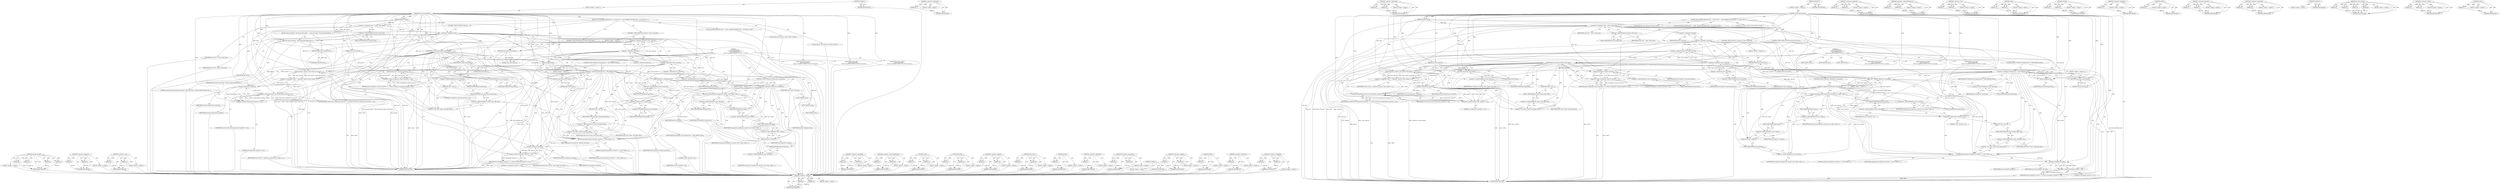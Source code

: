 digraph "&lt;operator&gt;.notEquals" {
vulnerable_216 [label=<(METHOD,&lt;operator&gt;.addition)>];
vulnerable_217 [label=<(PARAM,p1)>];
vulnerable_218 [label=<(PARAM,p2)>];
vulnerable_219 [label=<(BLOCK,&lt;empty&gt;,&lt;empty&gt;)>];
vulnerable_220 [label=<(METHOD_RETURN,ANY)>];
vulnerable_167 [label=<(METHOD,&lt;operator&gt;.indirection)>];
vulnerable_168 [label=<(PARAM,p1)>];
vulnerable_169 [label=<(BLOCK,&lt;empty&gt;,&lt;empty&gt;)>];
vulnerable_170 [label=<(METHOD_RETURN,ANY)>];
vulnerable_191 [label=<(METHOD,&lt;operator&gt;.logicalAnd)>];
vulnerable_192 [label=<(PARAM,p1)>];
vulnerable_193 [label=<(PARAM,p2)>];
vulnerable_194 [label=<(BLOCK,&lt;empty&gt;,&lt;empty&gt;)>];
vulnerable_195 [label=<(METHOD_RETURN,ANY)>];
vulnerable_6 [label=<(METHOD,&lt;global&gt;)<SUB>1</SUB>>];
vulnerable_7 [label=<(BLOCK,&lt;empty&gt;,&lt;empty&gt;)<SUB>1</SUB>>];
vulnerable_8 [label=<(METHOD,check_client_passwd)<SUB>1</SUB>>];
vulnerable_9 [label=<(PARAM,PgSocket *client)<SUB>1</SUB>>];
vulnerable_10 [label=<(PARAM,const char *passwd)<SUB>1</SUB>>];
vulnerable_11 [label=<(BLOCK,{
	char md5[MD5_PASSWD_LEN + 1];
 	const char *...,{
	char md5[MD5_PASSWD_LEN + 1];
 	const char *...)<SUB>2</SUB>>];
vulnerable_12 [label="<(LOCAL,char[MD5_PASSWD_LEN + 1] md5: char[MD5_PASSWD_LEN + 1])<SUB>3</SUB>>"];
vulnerable_13 [label="<(LOCAL,const char* correct: char*)<SUB>4</SUB>>"];
vulnerable_14 [label="<(LOCAL,PgUser* user: PgUser*)<SUB>5</SUB>>"];
vulnerable_15 [label=<(&lt;operator&gt;.assignment,*user = client-&gt;auth_user)<SUB>5</SUB>>];
vulnerable_16 [label=<(IDENTIFIER,user,*user = client-&gt;auth_user)<SUB>5</SUB>>];
vulnerable_17 [label=<(&lt;operator&gt;.indirectFieldAccess,client-&gt;auth_user)<SUB>5</SUB>>];
vulnerable_18 [label=<(IDENTIFIER,client,*user = client-&gt;auth_user)<SUB>5</SUB>>];
vulnerable_19 [label=<(FIELD_IDENTIFIER,auth_user,auth_user)<SUB>5</SUB>>];
vulnerable_20 [label=<(CONTROL_STRUCTURE,IF,if (!*passwd || !*user-&gt;passwd))<SUB>8</SUB>>];
vulnerable_21 [label=<(&lt;operator&gt;.logicalOr,!*passwd || !*user-&gt;passwd)<SUB>8</SUB>>];
vulnerable_22 [label=<(&lt;operator&gt;.logicalNot,!*passwd)<SUB>8</SUB>>];
vulnerable_23 [label=<(&lt;operator&gt;.indirection,*passwd)<SUB>8</SUB>>];
vulnerable_24 [label=<(IDENTIFIER,passwd,!*passwd)<SUB>8</SUB>>];
vulnerable_25 [label=<(&lt;operator&gt;.logicalNot,!*user-&gt;passwd)<SUB>8</SUB>>];
vulnerable_26 [label=<(&lt;operator&gt;.indirection,*user-&gt;passwd)<SUB>8</SUB>>];
vulnerable_27 [label=<(&lt;operator&gt;.indirectFieldAccess,user-&gt;passwd)<SUB>8</SUB>>];
vulnerable_28 [label=<(IDENTIFIER,user,!*user-&gt;passwd)<SUB>8</SUB>>];
vulnerable_29 [label=<(FIELD_IDENTIFIER,passwd,passwd)<SUB>8</SUB>>];
vulnerable_30 [label=<(BLOCK,&lt;empty&gt;,&lt;empty&gt;)<SUB>9</SUB>>];
vulnerable_31 [label=<(RETURN,return false;,return false;)<SUB>9</SUB>>];
vulnerable_32 [label=<(LITERAL,false,return false;)<SUB>9</SUB>>];
vulnerable_33 [label=<(CONTROL_STRUCTURE,SWITCH,switch(cf_auth_type))<SUB>11</SUB>>];
vulnerable_34 [label=<(IDENTIFIER,cf_auth_type,switch(cf_auth_type))<SUB>11</SUB>>];
vulnerable_35 [label="<(BLOCK,{
	case AUTH_PLAIN:
		return strcmp(user-&gt;passw...,{
	case AUTH_PLAIN:
		return strcmp(user-&gt;passw...)<SUB>11</SUB>>"];
vulnerable_36 [label=<(JUMP_TARGET,case)<SUB>12</SUB>>];
vulnerable_37 [label="<(IDENTIFIER,AUTH_PLAIN,{
	case AUTH_PLAIN:
		return strcmp(user-&gt;passw...)<SUB>12</SUB>>"];
vulnerable_38 [label=<(RETURN,return strcmp(user-&gt;passwd, passwd) == 0;,return strcmp(user-&gt;passwd, passwd) == 0;)<SUB>13</SUB>>];
vulnerable_39 [label=<(&lt;operator&gt;.equals,strcmp(user-&gt;passwd, passwd) == 0)<SUB>13</SUB>>];
vulnerable_40 [label=<(strcmp,strcmp(user-&gt;passwd, passwd))<SUB>13</SUB>>];
vulnerable_41 [label=<(&lt;operator&gt;.indirectFieldAccess,user-&gt;passwd)<SUB>13</SUB>>];
vulnerable_42 [label=<(IDENTIFIER,user,strcmp(user-&gt;passwd, passwd))<SUB>13</SUB>>];
vulnerable_43 [label=<(FIELD_IDENTIFIER,passwd,passwd)<SUB>13</SUB>>];
vulnerable_44 [label=<(IDENTIFIER,passwd,strcmp(user-&gt;passwd, passwd))<SUB>13</SUB>>];
vulnerable_45 [label=<(LITERAL,0,strcmp(user-&gt;passwd, passwd) == 0)<SUB>13</SUB>>];
vulnerable_46 [label=<(JUMP_TARGET,case)<SUB>14</SUB>>];
vulnerable_47 [label="<(IDENTIFIER,AUTH_CRYPT,{
	case AUTH_PLAIN:
		return strcmp(user-&gt;passw...)<SUB>14</SUB>>"];
vulnerable_48 [label=<(&lt;operator&gt;.assignment,correct = crypt(user-&gt;passwd, (char *)client-&gt;t...)<SUB>15</SUB>>];
vulnerable_49 [label=<(IDENTIFIER,correct,correct = crypt(user-&gt;passwd, (char *)client-&gt;t...)<SUB>15</SUB>>];
vulnerable_50 [label=<(crypt,crypt(user-&gt;passwd, (char *)client-&gt;tmp_login_s...)<SUB>15</SUB>>];
vulnerable_51 [label=<(&lt;operator&gt;.indirectFieldAccess,user-&gt;passwd)<SUB>15</SUB>>];
vulnerable_52 [label=<(IDENTIFIER,user,crypt(user-&gt;passwd, (char *)client-&gt;tmp_login_s...)<SUB>15</SUB>>];
vulnerable_53 [label=<(FIELD_IDENTIFIER,passwd,passwd)<SUB>15</SUB>>];
vulnerable_54 [label=<(&lt;operator&gt;.cast,(char *)client-&gt;tmp_login_salt)<SUB>15</SUB>>];
vulnerable_55 [label=<(UNKNOWN,char *,char *)<SUB>15</SUB>>];
vulnerable_56 [label=<(&lt;operator&gt;.indirectFieldAccess,client-&gt;tmp_login_salt)<SUB>15</SUB>>];
vulnerable_57 [label=<(IDENTIFIER,client,(char *)client-&gt;tmp_login_salt)<SUB>15</SUB>>];
vulnerable_58 [label=<(FIELD_IDENTIFIER,tmp_login_salt,tmp_login_salt)<SUB>15</SUB>>];
vulnerable_59 [label=<(RETURN,return correct &amp;&amp; strcmp(correct, passwd) == 0;,return correct &amp;&amp; strcmp(correct, passwd) == 0;)<SUB>16</SUB>>];
vulnerable_60 [label=<(&lt;operator&gt;.logicalAnd,correct &amp;&amp; strcmp(correct, passwd) == 0)<SUB>16</SUB>>];
vulnerable_61 [label=<(IDENTIFIER,correct,correct &amp;&amp; strcmp(correct, passwd) == 0)<SUB>16</SUB>>];
vulnerable_62 [label=<(&lt;operator&gt;.equals,strcmp(correct, passwd) == 0)<SUB>16</SUB>>];
vulnerable_63 [label=<(strcmp,strcmp(correct, passwd))<SUB>16</SUB>>];
vulnerable_64 [label=<(IDENTIFIER,correct,strcmp(correct, passwd))<SUB>16</SUB>>];
vulnerable_65 [label=<(IDENTIFIER,passwd,strcmp(correct, passwd))<SUB>16</SUB>>];
vulnerable_66 [label=<(LITERAL,0,strcmp(correct, passwd) == 0)<SUB>16</SUB>>];
vulnerable_67 [label=<(JUMP_TARGET,case)<SUB>17</SUB>>];
vulnerable_68 [label="<(IDENTIFIER,AUTH_MD5,{
	case AUTH_PLAIN:
		return strcmp(user-&gt;passw...)<SUB>17</SUB>>"];
vulnerable_69 [label=<(CONTROL_STRUCTURE,IF,if (strlen(passwd) != MD5_PASSWD_LEN))<SUB>18</SUB>>];
vulnerable_70 [label=<(&lt;operator&gt;.notEquals,strlen(passwd) != MD5_PASSWD_LEN)<SUB>18</SUB>>];
vulnerable_71 [label=<(strlen,strlen(passwd))<SUB>18</SUB>>];
vulnerable_72 [label=<(IDENTIFIER,passwd,strlen(passwd))<SUB>18</SUB>>];
vulnerable_73 [label=<(IDENTIFIER,MD5_PASSWD_LEN,strlen(passwd) != MD5_PASSWD_LEN)<SUB>18</SUB>>];
vulnerable_74 [label=<(BLOCK,&lt;empty&gt;,&lt;empty&gt;)<SUB>19</SUB>>];
vulnerable_75 [label=<(RETURN,return false;,return false;)<SUB>19</SUB>>];
vulnerable_76 [label=<(LITERAL,false,return false;)<SUB>19</SUB>>];
vulnerable_77 [label=<(CONTROL_STRUCTURE,IF,if (!isMD5(user-&gt;passwd)))<SUB>20</SUB>>];
vulnerable_78 [label=<(&lt;operator&gt;.logicalNot,!isMD5(user-&gt;passwd))<SUB>20</SUB>>];
vulnerable_79 [label=<(isMD5,isMD5(user-&gt;passwd))<SUB>20</SUB>>];
vulnerable_80 [label=<(&lt;operator&gt;.indirectFieldAccess,user-&gt;passwd)<SUB>20</SUB>>];
vulnerable_81 [label=<(IDENTIFIER,user,isMD5(user-&gt;passwd))<SUB>20</SUB>>];
vulnerable_82 [label=<(FIELD_IDENTIFIER,passwd,passwd)<SUB>20</SUB>>];
vulnerable_83 [label=<(BLOCK,&lt;empty&gt;,&lt;empty&gt;)<SUB>21</SUB>>];
vulnerable_84 [label=<(pg_md5_encrypt,pg_md5_encrypt(user-&gt;passwd, user-&gt;name, strlen...)<SUB>21</SUB>>];
vulnerable_85 [label=<(&lt;operator&gt;.indirectFieldAccess,user-&gt;passwd)<SUB>21</SUB>>];
vulnerable_86 [label=<(IDENTIFIER,user,pg_md5_encrypt(user-&gt;passwd, user-&gt;name, strlen...)<SUB>21</SUB>>];
vulnerable_87 [label=<(FIELD_IDENTIFIER,passwd,passwd)<SUB>21</SUB>>];
vulnerable_88 [label=<(&lt;operator&gt;.indirectFieldAccess,user-&gt;name)<SUB>21</SUB>>];
vulnerable_89 [label=<(IDENTIFIER,user,pg_md5_encrypt(user-&gt;passwd, user-&gt;name, strlen...)<SUB>21</SUB>>];
vulnerable_90 [label=<(FIELD_IDENTIFIER,name,name)<SUB>21</SUB>>];
vulnerable_91 [label=<(strlen,strlen(user-&gt;name))<SUB>21</SUB>>];
vulnerable_92 [label=<(&lt;operator&gt;.indirectFieldAccess,user-&gt;name)<SUB>21</SUB>>];
vulnerable_93 [label=<(IDENTIFIER,user,strlen(user-&gt;name))<SUB>21</SUB>>];
vulnerable_94 [label=<(FIELD_IDENTIFIER,name,name)<SUB>21</SUB>>];
vulnerable_95 [label=<(&lt;operator&gt;.indirectFieldAccess,user-&gt;passwd)<SUB>21</SUB>>];
vulnerable_96 [label=<(IDENTIFIER,user,pg_md5_encrypt(user-&gt;passwd, user-&gt;name, strlen...)<SUB>21</SUB>>];
vulnerable_97 [label=<(FIELD_IDENTIFIER,passwd,passwd)<SUB>21</SUB>>];
vulnerable_98 [label=<(pg_md5_encrypt,pg_md5_encrypt(user-&gt;passwd + 3, (char *)client...)<SUB>22</SUB>>];
vulnerable_99 [label=<(&lt;operator&gt;.addition,user-&gt;passwd + 3)<SUB>22</SUB>>];
vulnerable_100 [label=<(&lt;operator&gt;.indirectFieldAccess,user-&gt;passwd)<SUB>22</SUB>>];
vulnerable_101 [label=<(IDENTIFIER,user,user-&gt;passwd + 3)<SUB>22</SUB>>];
vulnerable_102 [label=<(FIELD_IDENTIFIER,passwd,passwd)<SUB>22</SUB>>];
vulnerable_103 [label=<(LITERAL,3,user-&gt;passwd + 3)<SUB>22</SUB>>];
vulnerable_104 [label=<(&lt;operator&gt;.cast,(char *)client-&gt;tmp_login_salt)<SUB>22</SUB>>];
vulnerable_105 [label=<(UNKNOWN,char *,char *)<SUB>22</SUB>>];
vulnerable_106 [label=<(&lt;operator&gt;.indirectFieldAccess,client-&gt;tmp_login_salt)<SUB>22</SUB>>];
vulnerable_107 [label=<(IDENTIFIER,client,(char *)client-&gt;tmp_login_salt)<SUB>22</SUB>>];
vulnerable_108 [label=<(FIELD_IDENTIFIER,tmp_login_salt,tmp_login_salt)<SUB>22</SUB>>];
vulnerable_109 [label=<(LITERAL,4,pg_md5_encrypt(user-&gt;passwd + 3, (char *)client...)<SUB>22</SUB>>];
vulnerable_110 [label=<(IDENTIFIER,md5,pg_md5_encrypt(user-&gt;passwd + 3, (char *)client...)<SUB>22</SUB>>];
vulnerable_111 [label=<(RETURN,return strcmp(md5, passwd) == 0;,return strcmp(md5, passwd) == 0;)<SUB>23</SUB>>];
vulnerable_112 [label=<(&lt;operator&gt;.equals,strcmp(md5, passwd) == 0)<SUB>23</SUB>>];
vulnerable_113 [label=<(strcmp,strcmp(md5, passwd))<SUB>23</SUB>>];
vulnerable_114 [label=<(IDENTIFIER,md5,strcmp(md5, passwd))<SUB>23</SUB>>];
vulnerable_115 [label=<(IDENTIFIER,passwd,strcmp(md5, passwd))<SUB>23</SUB>>];
vulnerable_116 [label=<(LITERAL,0,strcmp(md5, passwd) == 0)<SUB>23</SUB>>];
vulnerable_117 [label=<(RETURN,return false;,return false;)<SUB>25</SUB>>];
vulnerable_118 [label=<(LITERAL,false,return false;)<SUB>25</SUB>>];
vulnerable_119 [label=<(METHOD_RETURN,bool)<SUB>1</SUB>>];
vulnerable_121 [label=<(METHOD_RETURN,ANY)<SUB>1</SUB>>];
vulnerable_196 [label=<(METHOD,&lt;operator&gt;.notEquals)>];
vulnerable_197 [label=<(PARAM,p1)>];
vulnerable_198 [label=<(PARAM,p2)>];
vulnerable_199 [label=<(BLOCK,&lt;empty&gt;,&lt;empty&gt;)>];
vulnerable_200 [label=<(METHOD_RETURN,ANY)>];
vulnerable_153 [label=<(METHOD,&lt;operator&gt;.indirectFieldAccess)>];
vulnerable_154 [label=<(PARAM,p1)>];
vulnerable_155 [label=<(PARAM,p2)>];
vulnerable_156 [label=<(BLOCK,&lt;empty&gt;,&lt;empty&gt;)>];
vulnerable_157 [label=<(METHOD_RETURN,ANY)>];
vulnerable_186 [label=<(METHOD,&lt;operator&gt;.cast)>];
vulnerable_187 [label=<(PARAM,p1)>];
vulnerable_188 [label=<(PARAM,p2)>];
vulnerable_189 [label=<(BLOCK,&lt;empty&gt;,&lt;empty&gt;)>];
vulnerable_190 [label=<(METHOD_RETURN,ANY)>];
vulnerable_181 [label=<(METHOD,crypt)>];
vulnerable_182 [label=<(PARAM,p1)>];
vulnerable_183 [label=<(PARAM,p2)>];
vulnerable_184 [label=<(BLOCK,&lt;empty&gt;,&lt;empty&gt;)>];
vulnerable_185 [label=<(METHOD_RETURN,ANY)>];
vulnerable_176 [label=<(METHOD,strcmp)>];
vulnerable_177 [label=<(PARAM,p1)>];
vulnerable_178 [label=<(PARAM,p2)>];
vulnerable_179 [label=<(BLOCK,&lt;empty&gt;,&lt;empty&gt;)>];
vulnerable_180 [label=<(METHOD_RETURN,ANY)>];
vulnerable_163 [label=<(METHOD,&lt;operator&gt;.logicalNot)>];
vulnerable_164 [label=<(PARAM,p1)>];
vulnerable_165 [label=<(BLOCK,&lt;empty&gt;,&lt;empty&gt;)>];
vulnerable_166 [label=<(METHOD_RETURN,ANY)>];
vulnerable_205 [label=<(METHOD,isMD5)>];
vulnerable_206 [label=<(PARAM,p1)>];
vulnerable_207 [label=<(BLOCK,&lt;empty&gt;,&lt;empty&gt;)>];
vulnerable_208 [label=<(METHOD_RETURN,ANY)>];
vulnerable_158 [label=<(METHOD,&lt;operator&gt;.logicalOr)>];
vulnerable_159 [label=<(PARAM,p1)>];
vulnerable_160 [label=<(PARAM,p2)>];
vulnerable_161 [label=<(BLOCK,&lt;empty&gt;,&lt;empty&gt;)>];
vulnerable_162 [label=<(METHOD_RETURN,ANY)>];
vulnerable_148 [label=<(METHOD,&lt;operator&gt;.assignment)>];
vulnerable_149 [label=<(PARAM,p1)>];
vulnerable_150 [label=<(PARAM,p2)>];
vulnerable_151 [label=<(BLOCK,&lt;empty&gt;,&lt;empty&gt;)>];
vulnerable_152 [label=<(METHOD_RETURN,ANY)>];
vulnerable_142 [label=<(METHOD,&lt;global&gt;)<SUB>1</SUB>>];
vulnerable_143 [label=<(BLOCK,&lt;empty&gt;,&lt;empty&gt;)>];
vulnerable_144 [label=<(METHOD_RETURN,ANY)>];
vulnerable_209 [label=<(METHOD,pg_md5_encrypt)>];
vulnerable_210 [label=<(PARAM,p1)>];
vulnerable_211 [label=<(PARAM,p2)>];
vulnerable_212 [label=<(PARAM,p3)>];
vulnerable_213 [label=<(PARAM,p4)>];
vulnerable_214 [label=<(BLOCK,&lt;empty&gt;,&lt;empty&gt;)>];
vulnerable_215 [label=<(METHOD_RETURN,ANY)>];
vulnerable_171 [label=<(METHOD,&lt;operator&gt;.equals)>];
vulnerable_172 [label=<(PARAM,p1)>];
vulnerable_173 [label=<(PARAM,p2)>];
vulnerable_174 [label=<(BLOCK,&lt;empty&gt;,&lt;empty&gt;)>];
vulnerable_175 [label=<(METHOD_RETURN,ANY)>];
vulnerable_201 [label=<(METHOD,strlen)>];
vulnerable_202 [label=<(PARAM,p1)>];
vulnerable_203 [label=<(BLOCK,&lt;empty&gt;,&lt;empty&gt;)>];
vulnerable_204 [label=<(METHOD_RETURN,ANY)>];
fixed_225 [label=<(METHOD,pg_md5_encrypt)>];
fixed_226 [label=<(PARAM,p1)>];
fixed_227 [label=<(PARAM,p2)>];
fixed_228 [label=<(PARAM,p3)>];
fixed_229 [label=<(PARAM,p4)>];
fixed_230 [label=<(BLOCK,&lt;empty&gt;,&lt;empty&gt;)>];
fixed_231 [label=<(METHOD_RETURN,ANY)>];
fixed_178 [label=<(METHOD,&lt;operator&gt;.logicalOr)>];
fixed_179 [label=<(PARAM,p1)>];
fixed_180 [label=<(PARAM,p2)>];
fixed_181 [label=<(BLOCK,&lt;empty&gt;,&lt;empty&gt;)>];
fixed_182 [label=<(METHOD_RETURN,ANY)>];
fixed_202 [label=<(METHOD,&lt;operator&gt;.cast)>];
fixed_203 [label=<(PARAM,p1)>];
fixed_204 [label=<(PARAM,p2)>];
fixed_205 [label=<(BLOCK,&lt;empty&gt;,&lt;empty&gt;)>];
fixed_206 [label=<(METHOD_RETURN,ANY)>];
fixed_6 [label=<(METHOD,&lt;global&gt;)<SUB>1</SUB>>];
fixed_7 [label=<(BLOCK,&lt;empty&gt;,&lt;empty&gt;)<SUB>1</SUB>>];
fixed_8 [label=<(METHOD,check_client_passwd)<SUB>1</SUB>>];
fixed_9 [label=<(PARAM,PgSocket *client)<SUB>1</SUB>>];
fixed_10 [label=<(PARAM,const char *passwd)<SUB>1</SUB>>];
fixed_11 [label=<(BLOCK,{
	char md5[MD5_PASSWD_LEN + 1];
 	const char *...,{
	char md5[MD5_PASSWD_LEN + 1];
 	const char *...)<SUB>2</SUB>>];
fixed_12 [label="<(LOCAL,char[MD5_PASSWD_LEN + 1] md5: char[MD5_PASSWD_LEN + 1])<SUB>3</SUB>>"];
fixed_13 [label="<(LOCAL,const char* correct: char*)<SUB>4</SUB>>"];
fixed_14 [label="<(LOCAL,PgUser* user: PgUser*)<SUB>5</SUB>>"];
fixed_15 [label=<(&lt;operator&gt;.assignment,*user = client-&gt;auth_user)<SUB>5</SUB>>];
fixed_16 [label=<(IDENTIFIER,user,*user = client-&gt;auth_user)<SUB>5</SUB>>];
fixed_17 [label=<(&lt;operator&gt;.indirectFieldAccess,client-&gt;auth_user)<SUB>5</SUB>>];
fixed_18 [label=<(IDENTIFIER,client,*user = client-&gt;auth_user)<SUB>5</SUB>>];
fixed_19 [label=<(FIELD_IDENTIFIER,auth_user,auth_user)<SUB>5</SUB>>];
fixed_20 [label=<(CONTROL_STRUCTURE,IF,if (!user))<SUB>8</SUB>>];
fixed_21 [label=<(&lt;operator&gt;.logicalNot,!user)<SUB>8</SUB>>];
fixed_22 [label=<(IDENTIFIER,user,!user)<SUB>8</SUB>>];
fixed_23 [label=<(BLOCK,{
		slog_error(client, &quot;Password packet before ...,{
		slog_error(client, &quot;Password packet before ...)<SUB>8</SUB>>];
fixed_24 [label=<(slog_error,slog_error(client, &quot;Password packet before auth...)<SUB>9</SUB>>];
fixed_25 [label=<(IDENTIFIER,client,slog_error(client, &quot;Password packet before auth...)<SUB>9</SUB>>];
fixed_26 [label=<(LITERAL,&quot;Password packet before auth packet?&quot;,slog_error(client, &quot;Password packet before auth...)<SUB>9</SUB>>];
fixed_27 [label=<(RETURN,return false;,return false;)<SUB>10</SUB>>];
fixed_28 [label=<(LITERAL,false,return false;)<SUB>10</SUB>>];
fixed_29 [label=<(CONTROL_STRUCTURE,IF,if (!*passwd || !*user-&gt;passwd))<SUB>14</SUB>>];
fixed_30 [label=<(&lt;operator&gt;.logicalOr,!*passwd || !*user-&gt;passwd)<SUB>14</SUB>>];
fixed_31 [label=<(&lt;operator&gt;.logicalNot,!*passwd)<SUB>14</SUB>>];
fixed_32 [label=<(&lt;operator&gt;.indirection,*passwd)<SUB>14</SUB>>];
fixed_33 [label=<(IDENTIFIER,passwd,!*passwd)<SUB>14</SUB>>];
fixed_34 [label=<(&lt;operator&gt;.logicalNot,!*user-&gt;passwd)<SUB>14</SUB>>];
fixed_35 [label=<(&lt;operator&gt;.indirection,*user-&gt;passwd)<SUB>14</SUB>>];
fixed_36 [label=<(&lt;operator&gt;.indirectFieldAccess,user-&gt;passwd)<SUB>14</SUB>>];
fixed_37 [label=<(IDENTIFIER,user,!*user-&gt;passwd)<SUB>14</SUB>>];
fixed_38 [label=<(FIELD_IDENTIFIER,passwd,passwd)<SUB>14</SUB>>];
fixed_39 [label=<(BLOCK,&lt;empty&gt;,&lt;empty&gt;)<SUB>15</SUB>>];
fixed_40 [label=<(RETURN,return false;,return false;)<SUB>15</SUB>>];
fixed_41 [label=<(LITERAL,false,return false;)<SUB>15</SUB>>];
fixed_42 [label=<(CONTROL_STRUCTURE,SWITCH,switch(cf_auth_type))<SUB>17</SUB>>];
fixed_43 [label=<(IDENTIFIER,cf_auth_type,switch(cf_auth_type))<SUB>17</SUB>>];
fixed_44 [label="<(BLOCK,{
	case AUTH_PLAIN:
		return strcmp(user-&gt;passw...,{
	case AUTH_PLAIN:
		return strcmp(user-&gt;passw...)<SUB>17</SUB>>"];
fixed_45 [label=<(JUMP_TARGET,case)<SUB>18</SUB>>];
fixed_46 [label="<(IDENTIFIER,AUTH_PLAIN,{
	case AUTH_PLAIN:
		return strcmp(user-&gt;passw...)<SUB>18</SUB>>"];
fixed_47 [label=<(RETURN,return strcmp(user-&gt;passwd, passwd) == 0;,return strcmp(user-&gt;passwd, passwd) == 0;)<SUB>19</SUB>>];
fixed_48 [label=<(&lt;operator&gt;.equals,strcmp(user-&gt;passwd, passwd) == 0)<SUB>19</SUB>>];
fixed_49 [label=<(strcmp,strcmp(user-&gt;passwd, passwd))<SUB>19</SUB>>];
fixed_50 [label=<(&lt;operator&gt;.indirectFieldAccess,user-&gt;passwd)<SUB>19</SUB>>];
fixed_51 [label=<(IDENTIFIER,user,strcmp(user-&gt;passwd, passwd))<SUB>19</SUB>>];
fixed_52 [label=<(FIELD_IDENTIFIER,passwd,passwd)<SUB>19</SUB>>];
fixed_53 [label=<(IDENTIFIER,passwd,strcmp(user-&gt;passwd, passwd))<SUB>19</SUB>>];
fixed_54 [label=<(LITERAL,0,strcmp(user-&gt;passwd, passwd) == 0)<SUB>19</SUB>>];
fixed_55 [label=<(JUMP_TARGET,case)<SUB>20</SUB>>];
fixed_56 [label="<(IDENTIFIER,AUTH_CRYPT,{
	case AUTH_PLAIN:
		return strcmp(user-&gt;passw...)<SUB>20</SUB>>"];
fixed_57 [label=<(&lt;operator&gt;.assignment,correct = crypt(user-&gt;passwd, (char *)client-&gt;t...)<SUB>21</SUB>>];
fixed_58 [label=<(IDENTIFIER,correct,correct = crypt(user-&gt;passwd, (char *)client-&gt;t...)<SUB>21</SUB>>];
fixed_59 [label=<(crypt,crypt(user-&gt;passwd, (char *)client-&gt;tmp_login_s...)<SUB>21</SUB>>];
fixed_60 [label=<(&lt;operator&gt;.indirectFieldAccess,user-&gt;passwd)<SUB>21</SUB>>];
fixed_61 [label=<(IDENTIFIER,user,crypt(user-&gt;passwd, (char *)client-&gt;tmp_login_s...)<SUB>21</SUB>>];
fixed_62 [label=<(FIELD_IDENTIFIER,passwd,passwd)<SUB>21</SUB>>];
fixed_63 [label=<(&lt;operator&gt;.cast,(char *)client-&gt;tmp_login_salt)<SUB>21</SUB>>];
fixed_64 [label=<(UNKNOWN,char *,char *)<SUB>21</SUB>>];
fixed_65 [label=<(&lt;operator&gt;.indirectFieldAccess,client-&gt;tmp_login_salt)<SUB>21</SUB>>];
fixed_66 [label=<(IDENTIFIER,client,(char *)client-&gt;tmp_login_salt)<SUB>21</SUB>>];
fixed_67 [label=<(FIELD_IDENTIFIER,tmp_login_salt,tmp_login_salt)<SUB>21</SUB>>];
fixed_68 [label=<(RETURN,return correct &amp;&amp; strcmp(correct, passwd) == 0;,return correct &amp;&amp; strcmp(correct, passwd) == 0;)<SUB>22</SUB>>];
fixed_69 [label=<(&lt;operator&gt;.logicalAnd,correct &amp;&amp; strcmp(correct, passwd) == 0)<SUB>22</SUB>>];
fixed_70 [label=<(IDENTIFIER,correct,correct &amp;&amp; strcmp(correct, passwd) == 0)<SUB>22</SUB>>];
fixed_71 [label=<(&lt;operator&gt;.equals,strcmp(correct, passwd) == 0)<SUB>22</SUB>>];
fixed_72 [label=<(strcmp,strcmp(correct, passwd))<SUB>22</SUB>>];
fixed_73 [label=<(IDENTIFIER,correct,strcmp(correct, passwd))<SUB>22</SUB>>];
fixed_74 [label=<(IDENTIFIER,passwd,strcmp(correct, passwd))<SUB>22</SUB>>];
fixed_75 [label=<(LITERAL,0,strcmp(correct, passwd) == 0)<SUB>22</SUB>>];
fixed_76 [label=<(JUMP_TARGET,case)<SUB>23</SUB>>];
fixed_77 [label="<(IDENTIFIER,AUTH_MD5,{
	case AUTH_PLAIN:
		return strcmp(user-&gt;passw...)<SUB>23</SUB>>"];
fixed_78 [label=<(CONTROL_STRUCTURE,IF,if (strlen(passwd) != MD5_PASSWD_LEN))<SUB>24</SUB>>];
fixed_79 [label=<(&lt;operator&gt;.notEquals,strlen(passwd) != MD5_PASSWD_LEN)<SUB>24</SUB>>];
fixed_80 [label=<(strlen,strlen(passwd))<SUB>24</SUB>>];
fixed_81 [label=<(IDENTIFIER,passwd,strlen(passwd))<SUB>24</SUB>>];
fixed_82 [label=<(IDENTIFIER,MD5_PASSWD_LEN,strlen(passwd) != MD5_PASSWD_LEN)<SUB>24</SUB>>];
fixed_83 [label=<(BLOCK,&lt;empty&gt;,&lt;empty&gt;)<SUB>25</SUB>>];
fixed_84 [label=<(RETURN,return false;,return false;)<SUB>25</SUB>>];
fixed_85 [label=<(LITERAL,false,return false;)<SUB>25</SUB>>];
fixed_86 [label=<(CONTROL_STRUCTURE,IF,if (!isMD5(user-&gt;passwd)))<SUB>26</SUB>>];
fixed_87 [label=<(&lt;operator&gt;.logicalNot,!isMD5(user-&gt;passwd))<SUB>26</SUB>>];
fixed_88 [label=<(isMD5,isMD5(user-&gt;passwd))<SUB>26</SUB>>];
fixed_89 [label=<(&lt;operator&gt;.indirectFieldAccess,user-&gt;passwd)<SUB>26</SUB>>];
fixed_90 [label=<(IDENTIFIER,user,isMD5(user-&gt;passwd))<SUB>26</SUB>>];
fixed_91 [label=<(FIELD_IDENTIFIER,passwd,passwd)<SUB>26</SUB>>];
fixed_92 [label=<(BLOCK,&lt;empty&gt;,&lt;empty&gt;)<SUB>27</SUB>>];
fixed_93 [label=<(pg_md5_encrypt,pg_md5_encrypt(user-&gt;passwd, user-&gt;name, strlen...)<SUB>27</SUB>>];
fixed_94 [label=<(&lt;operator&gt;.indirectFieldAccess,user-&gt;passwd)<SUB>27</SUB>>];
fixed_95 [label=<(IDENTIFIER,user,pg_md5_encrypt(user-&gt;passwd, user-&gt;name, strlen...)<SUB>27</SUB>>];
fixed_96 [label=<(FIELD_IDENTIFIER,passwd,passwd)<SUB>27</SUB>>];
fixed_97 [label=<(&lt;operator&gt;.indirectFieldAccess,user-&gt;name)<SUB>27</SUB>>];
fixed_98 [label=<(IDENTIFIER,user,pg_md5_encrypt(user-&gt;passwd, user-&gt;name, strlen...)<SUB>27</SUB>>];
fixed_99 [label=<(FIELD_IDENTIFIER,name,name)<SUB>27</SUB>>];
fixed_100 [label=<(strlen,strlen(user-&gt;name))<SUB>27</SUB>>];
fixed_101 [label=<(&lt;operator&gt;.indirectFieldAccess,user-&gt;name)<SUB>27</SUB>>];
fixed_102 [label=<(IDENTIFIER,user,strlen(user-&gt;name))<SUB>27</SUB>>];
fixed_103 [label=<(FIELD_IDENTIFIER,name,name)<SUB>27</SUB>>];
fixed_104 [label=<(&lt;operator&gt;.indirectFieldAccess,user-&gt;passwd)<SUB>27</SUB>>];
fixed_105 [label=<(IDENTIFIER,user,pg_md5_encrypt(user-&gt;passwd, user-&gt;name, strlen...)<SUB>27</SUB>>];
fixed_106 [label=<(FIELD_IDENTIFIER,passwd,passwd)<SUB>27</SUB>>];
fixed_107 [label=<(pg_md5_encrypt,pg_md5_encrypt(user-&gt;passwd + 3, (char *)client...)<SUB>28</SUB>>];
fixed_108 [label=<(&lt;operator&gt;.addition,user-&gt;passwd + 3)<SUB>28</SUB>>];
fixed_109 [label=<(&lt;operator&gt;.indirectFieldAccess,user-&gt;passwd)<SUB>28</SUB>>];
fixed_110 [label=<(IDENTIFIER,user,user-&gt;passwd + 3)<SUB>28</SUB>>];
fixed_111 [label=<(FIELD_IDENTIFIER,passwd,passwd)<SUB>28</SUB>>];
fixed_112 [label=<(LITERAL,3,user-&gt;passwd + 3)<SUB>28</SUB>>];
fixed_113 [label=<(&lt;operator&gt;.cast,(char *)client-&gt;tmp_login_salt)<SUB>28</SUB>>];
fixed_114 [label=<(UNKNOWN,char *,char *)<SUB>28</SUB>>];
fixed_115 [label=<(&lt;operator&gt;.indirectFieldAccess,client-&gt;tmp_login_salt)<SUB>28</SUB>>];
fixed_116 [label=<(IDENTIFIER,client,(char *)client-&gt;tmp_login_salt)<SUB>28</SUB>>];
fixed_117 [label=<(FIELD_IDENTIFIER,tmp_login_salt,tmp_login_salt)<SUB>28</SUB>>];
fixed_118 [label=<(LITERAL,4,pg_md5_encrypt(user-&gt;passwd + 3, (char *)client...)<SUB>28</SUB>>];
fixed_119 [label=<(IDENTIFIER,md5,pg_md5_encrypt(user-&gt;passwd + 3, (char *)client...)<SUB>28</SUB>>];
fixed_120 [label=<(RETURN,return strcmp(md5, passwd) == 0;,return strcmp(md5, passwd) == 0;)<SUB>29</SUB>>];
fixed_121 [label=<(&lt;operator&gt;.equals,strcmp(md5, passwd) == 0)<SUB>29</SUB>>];
fixed_122 [label=<(strcmp,strcmp(md5, passwd))<SUB>29</SUB>>];
fixed_123 [label=<(IDENTIFIER,md5,strcmp(md5, passwd))<SUB>29</SUB>>];
fixed_124 [label=<(IDENTIFIER,passwd,strcmp(md5, passwd))<SUB>29</SUB>>];
fixed_125 [label=<(LITERAL,0,strcmp(md5, passwd) == 0)<SUB>29</SUB>>];
fixed_126 [label=<(RETURN,return false;,return false;)<SUB>31</SUB>>];
fixed_127 [label=<(LITERAL,false,return false;)<SUB>31</SUB>>];
fixed_128 [label=<(METHOD_RETURN,bool)<SUB>1</SUB>>];
fixed_130 [label=<(METHOD_RETURN,ANY)<SUB>1</SUB>>];
fixed_207 [label=<(METHOD,&lt;operator&gt;.logicalAnd)>];
fixed_208 [label=<(PARAM,p1)>];
fixed_209 [label=<(PARAM,p2)>];
fixed_210 [label=<(BLOCK,&lt;empty&gt;,&lt;empty&gt;)>];
fixed_211 [label=<(METHOD_RETURN,ANY)>];
fixed_164 [label=<(METHOD,&lt;operator&gt;.indirectFieldAccess)>];
fixed_165 [label=<(PARAM,p1)>];
fixed_166 [label=<(PARAM,p2)>];
fixed_167 [label=<(BLOCK,&lt;empty&gt;,&lt;empty&gt;)>];
fixed_168 [label=<(METHOD_RETURN,ANY)>];
fixed_197 [label=<(METHOD,crypt)>];
fixed_198 [label=<(PARAM,p1)>];
fixed_199 [label=<(PARAM,p2)>];
fixed_200 [label=<(BLOCK,&lt;empty&gt;,&lt;empty&gt;)>];
fixed_201 [label=<(METHOD_RETURN,ANY)>];
fixed_192 [label=<(METHOD,strcmp)>];
fixed_193 [label=<(PARAM,p1)>];
fixed_194 [label=<(PARAM,p2)>];
fixed_195 [label=<(BLOCK,&lt;empty&gt;,&lt;empty&gt;)>];
fixed_196 [label=<(METHOD_RETURN,ANY)>];
fixed_187 [label=<(METHOD,&lt;operator&gt;.equals)>];
fixed_188 [label=<(PARAM,p1)>];
fixed_189 [label=<(PARAM,p2)>];
fixed_190 [label=<(BLOCK,&lt;empty&gt;,&lt;empty&gt;)>];
fixed_191 [label=<(METHOD_RETURN,ANY)>];
fixed_173 [label=<(METHOD,slog_error)>];
fixed_174 [label=<(PARAM,p1)>];
fixed_175 [label=<(PARAM,p2)>];
fixed_176 [label=<(BLOCK,&lt;empty&gt;,&lt;empty&gt;)>];
fixed_177 [label=<(METHOD_RETURN,ANY)>];
fixed_217 [label=<(METHOD,strlen)>];
fixed_218 [label=<(PARAM,p1)>];
fixed_219 [label=<(BLOCK,&lt;empty&gt;,&lt;empty&gt;)>];
fixed_220 [label=<(METHOD_RETURN,ANY)>];
fixed_169 [label=<(METHOD,&lt;operator&gt;.logicalNot)>];
fixed_170 [label=<(PARAM,p1)>];
fixed_171 [label=<(BLOCK,&lt;empty&gt;,&lt;empty&gt;)>];
fixed_172 [label=<(METHOD_RETURN,ANY)>];
fixed_159 [label=<(METHOD,&lt;operator&gt;.assignment)>];
fixed_160 [label=<(PARAM,p1)>];
fixed_161 [label=<(PARAM,p2)>];
fixed_162 [label=<(BLOCK,&lt;empty&gt;,&lt;empty&gt;)>];
fixed_163 [label=<(METHOD_RETURN,ANY)>];
fixed_153 [label=<(METHOD,&lt;global&gt;)<SUB>1</SUB>>];
fixed_154 [label=<(BLOCK,&lt;empty&gt;,&lt;empty&gt;)>];
fixed_155 [label=<(METHOD_RETURN,ANY)>];
fixed_232 [label=<(METHOD,&lt;operator&gt;.addition)>];
fixed_233 [label=<(PARAM,p1)>];
fixed_234 [label=<(PARAM,p2)>];
fixed_235 [label=<(BLOCK,&lt;empty&gt;,&lt;empty&gt;)>];
fixed_236 [label=<(METHOD_RETURN,ANY)>];
fixed_221 [label=<(METHOD,isMD5)>];
fixed_222 [label=<(PARAM,p1)>];
fixed_223 [label=<(BLOCK,&lt;empty&gt;,&lt;empty&gt;)>];
fixed_224 [label=<(METHOD_RETURN,ANY)>];
fixed_183 [label=<(METHOD,&lt;operator&gt;.indirection)>];
fixed_184 [label=<(PARAM,p1)>];
fixed_185 [label=<(BLOCK,&lt;empty&gt;,&lt;empty&gt;)>];
fixed_186 [label=<(METHOD_RETURN,ANY)>];
fixed_212 [label=<(METHOD,&lt;operator&gt;.notEquals)>];
fixed_213 [label=<(PARAM,p1)>];
fixed_214 [label=<(PARAM,p2)>];
fixed_215 [label=<(BLOCK,&lt;empty&gt;,&lt;empty&gt;)>];
fixed_216 [label=<(METHOD_RETURN,ANY)>];
vulnerable_216 -> vulnerable_217  [key=0, label="AST: "];
vulnerable_216 -> vulnerable_217  [key=1, label="DDG: "];
vulnerable_216 -> vulnerable_219  [key=0, label="AST: "];
vulnerable_216 -> vulnerable_218  [key=0, label="AST: "];
vulnerable_216 -> vulnerable_218  [key=1, label="DDG: "];
vulnerable_216 -> vulnerable_220  [key=0, label="AST: "];
vulnerable_216 -> vulnerable_220  [key=1, label="CFG: "];
vulnerable_217 -> vulnerable_220  [key=0, label="DDG: p1"];
vulnerable_218 -> vulnerable_220  [key=0, label="DDG: p2"];
vulnerable_167 -> vulnerable_168  [key=0, label="AST: "];
vulnerable_167 -> vulnerable_168  [key=1, label="DDG: "];
vulnerable_167 -> vulnerable_169  [key=0, label="AST: "];
vulnerable_167 -> vulnerable_170  [key=0, label="AST: "];
vulnerable_167 -> vulnerable_170  [key=1, label="CFG: "];
vulnerable_168 -> vulnerable_170  [key=0, label="DDG: p1"];
vulnerable_191 -> vulnerable_192  [key=0, label="AST: "];
vulnerable_191 -> vulnerable_192  [key=1, label="DDG: "];
vulnerable_191 -> vulnerable_194  [key=0, label="AST: "];
vulnerable_191 -> vulnerable_193  [key=0, label="AST: "];
vulnerable_191 -> vulnerable_193  [key=1, label="DDG: "];
vulnerable_191 -> vulnerable_195  [key=0, label="AST: "];
vulnerable_191 -> vulnerable_195  [key=1, label="CFG: "];
vulnerable_192 -> vulnerable_195  [key=0, label="DDG: p1"];
vulnerable_193 -> vulnerable_195  [key=0, label="DDG: p2"];
vulnerable_6 -> vulnerable_7  [key=0, label="AST: "];
vulnerable_6 -> vulnerable_121  [key=0, label="AST: "];
vulnerable_6 -> vulnerable_121  [key=1, label="CFG: "];
vulnerable_7 -> vulnerable_8  [key=0, label="AST: "];
vulnerable_8 -> vulnerable_9  [key=0, label="AST: "];
vulnerable_8 -> vulnerable_9  [key=1, label="DDG: "];
vulnerable_8 -> vulnerable_10  [key=0, label="AST: "];
vulnerable_8 -> vulnerable_10  [key=1, label="DDG: "];
vulnerable_8 -> vulnerable_11  [key=0, label="AST: "];
vulnerable_8 -> vulnerable_119  [key=0, label="AST: "];
vulnerable_8 -> vulnerable_19  [key=0, label="CFG: "];
vulnerable_8 -> vulnerable_117  [key=0, label="DDG: "];
vulnerable_8 -> vulnerable_34  [key=0, label="DDG: "];
vulnerable_8 -> vulnerable_118  [key=0, label="DDG: "];
vulnerable_8 -> vulnerable_31  [key=0, label="DDG: "];
vulnerable_8 -> vulnerable_37  [key=0, label="DDG: "];
vulnerable_8 -> vulnerable_47  [key=0, label="DDG: "];
vulnerable_8 -> vulnerable_68  [key=0, label="DDG: "];
vulnerable_8 -> vulnerable_32  [key=0, label="DDG: "];
vulnerable_8 -> vulnerable_98  [key=0, label="DDG: "];
vulnerable_8 -> vulnerable_39  [key=0, label="DDG: "];
vulnerable_8 -> vulnerable_60  [key=0, label="DDG: "];
vulnerable_8 -> vulnerable_70  [key=0, label="DDG: "];
vulnerable_8 -> vulnerable_75  [key=0, label="DDG: "];
vulnerable_8 -> vulnerable_99  [key=0, label="DDG: "];
vulnerable_8 -> vulnerable_112  [key=0, label="DDG: "];
vulnerable_8 -> vulnerable_40  [key=0, label="DDG: "];
vulnerable_8 -> vulnerable_62  [key=0, label="DDG: "];
vulnerable_8 -> vulnerable_71  [key=0, label="DDG: "];
vulnerable_8 -> vulnerable_76  [key=0, label="DDG: "];
vulnerable_8 -> vulnerable_113  [key=0, label="DDG: "];
vulnerable_8 -> vulnerable_63  [key=0, label="DDG: "];
vulnerable_9 -> vulnerable_119  [key=0, label="DDG: client"];
vulnerable_9 -> vulnerable_15  [key=0, label="DDG: client"];
vulnerable_9 -> vulnerable_98  [key=0, label="DDG: client"];
vulnerable_9 -> vulnerable_50  [key=0, label="DDG: client"];
vulnerable_9 -> vulnerable_104  [key=0, label="DDG: client"];
vulnerable_9 -> vulnerable_54  [key=0, label="DDG: client"];
vulnerable_10 -> vulnerable_119  [key=0, label="DDG: passwd"];
vulnerable_10 -> vulnerable_40  [key=0, label="DDG: passwd"];
vulnerable_10 -> vulnerable_71  [key=0, label="DDG: passwd"];
vulnerable_10 -> vulnerable_63  [key=0, label="DDG: passwd"];
vulnerable_11 -> vulnerable_12  [key=0, label="AST: "];
vulnerable_11 -> vulnerable_13  [key=0, label="AST: "];
vulnerable_11 -> vulnerable_14  [key=0, label="AST: "];
vulnerable_11 -> vulnerable_15  [key=0, label="AST: "];
vulnerable_11 -> vulnerable_20  [key=0, label="AST: "];
vulnerable_11 -> vulnerable_33  [key=0, label="AST: "];
vulnerable_11 -> vulnerable_117  [key=0, label="AST: "];
vulnerable_15 -> vulnerable_16  [key=0, label="AST: "];
vulnerable_15 -> vulnerable_17  [key=0, label="AST: "];
vulnerable_15 -> vulnerable_23  [key=0, label="CFG: "];
vulnerable_15 -> vulnerable_119  [key=0, label="DDG: user"];
vulnerable_15 -> vulnerable_119  [key=1, label="DDG: client-&gt;auth_user"];
vulnerable_15 -> vulnerable_119  [key=2, label="DDG: *user = client-&gt;auth_user"];
vulnerable_15 -> vulnerable_98  [key=0, label="DDG: user"];
vulnerable_15 -> vulnerable_50  [key=0, label="DDG: user"];
vulnerable_15 -> vulnerable_99  [key=0, label="DDG: user"];
vulnerable_15 -> vulnerable_40  [key=0, label="DDG: user"];
vulnerable_15 -> vulnerable_79  [key=0, label="DDG: user"];
vulnerable_15 -> vulnerable_84  [key=0, label="DDG: user"];
vulnerable_15 -> vulnerable_91  [key=0, label="DDG: user"];
vulnerable_17 -> vulnerable_18  [key=0, label="AST: "];
vulnerable_17 -> vulnerable_19  [key=0, label="AST: "];
vulnerable_17 -> vulnerable_15  [key=0, label="CFG: "];
vulnerable_19 -> vulnerable_17  [key=0, label="CFG: "];
vulnerable_20 -> vulnerable_21  [key=0, label="AST: "];
vulnerable_20 -> vulnerable_30  [key=0, label="AST: "];
vulnerable_21 -> vulnerable_22  [key=0, label="AST: "];
vulnerable_21 -> vulnerable_25  [key=0, label="AST: "];
vulnerable_21 -> vulnerable_34  [key=0, label="CFG: "];
vulnerable_21 -> vulnerable_34  [key=1, label="CDG: "];
vulnerable_21 -> vulnerable_31  [key=0, label="CFG: "];
vulnerable_21 -> vulnerable_31  [key=1, label="CDG: "];
vulnerable_21 -> vulnerable_119  [key=0, label="DDG: !*passwd"];
vulnerable_21 -> vulnerable_119  [key=1, label="DDG: !*user-&gt;passwd"];
vulnerable_21 -> vulnerable_119  [key=2, label="DDG: !*passwd || !*user-&gt;passwd"];
vulnerable_22 -> vulnerable_23  [key=0, label="AST: "];
vulnerable_22 -> vulnerable_21  [key=0, label="CFG: "];
vulnerable_22 -> vulnerable_21  [key=1, label="DDG: *passwd"];
vulnerable_22 -> vulnerable_29  [key=0, label="CFG: "];
vulnerable_22 -> vulnerable_29  [key=1, label="CDG: "];
vulnerable_22 -> vulnerable_119  [key=0, label="DDG: *passwd"];
vulnerable_22 -> vulnerable_40  [key=0, label="DDG: *passwd"];
vulnerable_22 -> vulnerable_71  [key=0, label="DDG: *passwd"];
vulnerable_22 -> vulnerable_113  [key=0, label="DDG: *passwd"];
vulnerable_22 -> vulnerable_63  [key=0, label="DDG: *passwd"];
vulnerable_22 -> vulnerable_26  [key=0, label="CDG: "];
vulnerable_22 -> vulnerable_25  [key=0, label="CDG: "];
vulnerable_22 -> vulnerable_27  [key=0, label="CDG: "];
vulnerable_23 -> vulnerable_24  [key=0, label="AST: "];
vulnerable_23 -> vulnerable_22  [key=0, label="CFG: "];
vulnerable_25 -> vulnerable_26  [key=0, label="AST: "];
vulnerable_25 -> vulnerable_21  [key=0, label="CFG: "];
vulnerable_25 -> vulnerable_21  [key=1, label="DDG: *user-&gt;passwd"];
vulnerable_25 -> vulnerable_119  [key=0, label="DDG: *user-&gt;passwd"];
vulnerable_25 -> vulnerable_98  [key=0, label="DDG: *user-&gt;passwd"];
vulnerable_25 -> vulnerable_50  [key=0, label="DDG: *user-&gt;passwd"];
vulnerable_25 -> vulnerable_99  [key=0, label="DDG: *user-&gt;passwd"];
vulnerable_25 -> vulnerable_40  [key=0, label="DDG: *user-&gt;passwd"];
vulnerable_25 -> vulnerable_79  [key=0, label="DDG: *user-&gt;passwd"];
vulnerable_25 -> vulnerable_84  [key=0, label="DDG: *user-&gt;passwd"];
vulnerable_26 -> vulnerable_27  [key=0, label="AST: "];
vulnerable_26 -> vulnerable_25  [key=0, label="CFG: "];
vulnerable_27 -> vulnerable_28  [key=0, label="AST: "];
vulnerable_27 -> vulnerable_29  [key=0, label="AST: "];
vulnerable_27 -> vulnerable_26  [key=0, label="CFG: "];
vulnerable_29 -> vulnerable_27  [key=0, label="CFG: "];
vulnerable_30 -> vulnerable_31  [key=0, label="AST: "];
vulnerable_31 -> vulnerable_32  [key=0, label="AST: "];
vulnerable_31 -> vulnerable_119  [key=0, label="CFG: "];
vulnerable_31 -> vulnerable_119  [key=1, label="DDG: &lt;RET&gt;"];
vulnerable_32 -> vulnerable_31  [key=0, label="DDG: false"];
vulnerable_33 -> vulnerable_34  [key=0, label="AST: "];
vulnerable_33 -> vulnerable_35  [key=0, label="AST: "];
vulnerable_34 -> vulnerable_43  [key=0, label="CFG: "];
vulnerable_34 -> vulnerable_43  [key=1, label="CDG: "];
vulnerable_34 -> vulnerable_53  [key=0, label="CFG: "];
vulnerable_34 -> vulnerable_53  [key=1, label="CDG: "];
vulnerable_34 -> vulnerable_71  [key=0, label="CFG: "];
vulnerable_34 -> vulnerable_71  [key=1, label="CDG: "];
vulnerable_34 -> vulnerable_117  [key=0, label="CFG: "];
vulnerable_34 -> vulnerable_117  [key=1, label="CDG: "];
vulnerable_34 -> vulnerable_48  [key=0, label="CDG: "];
vulnerable_34 -> vulnerable_60  [key=0, label="CDG: "];
vulnerable_34 -> vulnerable_51  [key=0, label="CDG: "];
vulnerable_34 -> vulnerable_38  [key=0, label="CDG: "];
vulnerable_34 -> vulnerable_56  [key=0, label="CDG: "];
vulnerable_34 -> vulnerable_40  [key=0, label="CDG: "];
vulnerable_34 -> vulnerable_50  [key=0, label="CDG: "];
vulnerable_34 -> vulnerable_59  [key=0, label="CDG: "];
vulnerable_34 -> vulnerable_54  [key=0, label="CDG: "];
vulnerable_34 -> vulnerable_58  [key=0, label="CDG: "];
vulnerable_34 -> vulnerable_41  [key=0, label="CDG: "];
vulnerable_34 -> vulnerable_70  [key=0, label="CDG: "];
vulnerable_34 -> vulnerable_55  [key=0, label="CDG: "];
vulnerable_34 -> vulnerable_39  [key=0, label="CDG: "];
vulnerable_34 -> vulnerable_63  [key=0, label="CDG: "];
vulnerable_34 -> vulnerable_62  [key=0, label="CDG: "];
vulnerable_35 -> vulnerable_36  [key=0, label="AST: "];
vulnerable_35 -> vulnerable_37  [key=0, label="AST: "];
vulnerable_35 -> vulnerable_38  [key=0, label="AST: "];
vulnerable_35 -> vulnerable_46  [key=0, label="AST: "];
vulnerable_35 -> vulnerable_47  [key=0, label="AST: "];
vulnerable_35 -> vulnerable_48  [key=0, label="AST: "];
vulnerable_35 -> vulnerable_59  [key=0, label="AST: "];
vulnerable_35 -> vulnerable_67  [key=0, label="AST: "];
vulnerable_35 -> vulnerable_68  [key=0, label="AST: "];
vulnerable_35 -> vulnerable_69  [key=0, label="AST: "];
vulnerable_35 -> vulnerable_77  [key=0, label="AST: "];
vulnerable_35 -> vulnerable_98  [key=0, label="AST: "];
vulnerable_35 -> vulnerable_111  [key=0, label="AST: "];
vulnerable_38 -> vulnerable_39  [key=0, label="AST: "];
vulnerable_38 -> vulnerable_119  [key=0, label="CFG: "];
vulnerable_38 -> vulnerable_119  [key=1, label="DDG: &lt;RET&gt;"];
vulnerable_39 -> vulnerable_40  [key=0, label="AST: "];
vulnerable_39 -> vulnerable_45  [key=0, label="AST: "];
vulnerable_39 -> vulnerable_38  [key=0, label="CFG: "];
vulnerable_39 -> vulnerable_38  [key=1, label="DDG: strcmp(user-&gt;passwd, passwd) == 0"];
vulnerable_40 -> vulnerable_41  [key=0, label="AST: "];
vulnerable_40 -> vulnerable_44  [key=0, label="AST: "];
vulnerable_40 -> vulnerable_39  [key=0, label="CFG: "];
vulnerable_40 -> vulnerable_39  [key=1, label="DDG: user-&gt;passwd"];
vulnerable_40 -> vulnerable_39  [key=2, label="DDG: passwd"];
vulnerable_41 -> vulnerable_42  [key=0, label="AST: "];
vulnerable_41 -> vulnerable_43  [key=0, label="AST: "];
vulnerable_41 -> vulnerable_40  [key=0, label="CFG: "];
vulnerable_43 -> vulnerable_41  [key=0, label="CFG: "];
vulnerable_48 -> vulnerable_49  [key=0, label="AST: "];
vulnerable_48 -> vulnerable_50  [key=0, label="AST: "];
vulnerable_48 -> vulnerable_60  [key=0, label="CFG: "];
vulnerable_48 -> vulnerable_60  [key=1, label="DDG: correct"];
vulnerable_48 -> vulnerable_63  [key=0, label="CFG: "];
vulnerable_48 -> vulnerable_63  [key=1, label="DDG: correct"];
vulnerable_50 -> vulnerable_51  [key=0, label="AST: "];
vulnerable_50 -> vulnerable_54  [key=0, label="AST: "];
vulnerable_50 -> vulnerable_48  [key=0, label="CFG: "];
vulnerable_50 -> vulnerable_48  [key=1, label="DDG: user-&gt;passwd"];
vulnerable_50 -> vulnerable_48  [key=2, label="DDG: (char *)client-&gt;tmp_login_salt"];
vulnerable_51 -> vulnerable_52  [key=0, label="AST: "];
vulnerable_51 -> vulnerable_53  [key=0, label="AST: "];
vulnerable_51 -> vulnerable_55  [key=0, label="CFG: "];
vulnerable_53 -> vulnerable_51  [key=0, label="CFG: "];
vulnerable_54 -> vulnerable_55  [key=0, label="AST: "];
vulnerable_54 -> vulnerable_56  [key=0, label="AST: "];
vulnerable_54 -> vulnerable_50  [key=0, label="CFG: "];
vulnerable_55 -> vulnerable_58  [key=0, label="CFG: "];
vulnerable_56 -> vulnerable_57  [key=0, label="AST: "];
vulnerable_56 -> vulnerable_58  [key=0, label="AST: "];
vulnerable_56 -> vulnerable_54  [key=0, label="CFG: "];
vulnerable_58 -> vulnerable_56  [key=0, label="CFG: "];
vulnerable_59 -> vulnerable_60  [key=0, label="AST: "];
vulnerable_59 -> vulnerable_119  [key=0, label="CFG: "];
vulnerable_59 -> vulnerable_119  [key=1, label="DDG: &lt;RET&gt;"];
vulnerable_60 -> vulnerable_61  [key=0, label="AST: "];
vulnerable_60 -> vulnerable_62  [key=0, label="AST: "];
vulnerable_60 -> vulnerable_59  [key=0, label="CFG: "];
vulnerable_60 -> vulnerable_59  [key=1, label="DDG: correct &amp;&amp; strcmp(correct, passwd) == 0"];
vulnerable_62 -> vulnerable_63  [key=0, label="AST: "];
vulnerable_62 -> vulnerable_66  [key=0, label="AST: "];
vulnerable_62 -> vulnerable_60  [key=0, label="CFG: "];
vulnerable_62 -> vulnerable_60  [key=1, label="DDG: strcmp(correct, passwd)"];
vulnerable_62 -> vulnerable_60  [key=2, label="DDG: 0"];
vulnerable_63 -> vulnerable_64  [key=0, label="AST: "];
vulnerable_63 -> vulnerable_65  [key=0, label="AST: "];
vulnerable_63 -> vulnerable_62  [key=0, label="CFG: "];
vulnerable_63 -> vulnerable_62  [key=1, label="DDG: correct"];
vulnerable_63 -> vulnerable_62  [key=2, label="DDG: passwd"];
vulnerable_63 -> vulnerable_60  [key=0, label="DDG: correct"];
vulnerable_69 -> vulnerable_70  [key=0, label="AST: "];
vulnerable_69 -> vulnerable_74  [key=0, label="AST: "];
vulnerable_70 -> vulnerable_71  [key=0, label="AST: "];
vulnerable_70 -> vulnerable_73  [key=0, label="AST: "];
vulnerable_70 -> vulnerable_75  [key=0, label="CFG: "];
vulnerable_70 -> vulnerable_75  [key=1, label="CDG: "];
vulnerable_70 -> vulnerable_82  [key=0, label="CFG: "];
vulnerable_70 -> vulnerable_82  [key=1, label="CDG: "];
vulnerable_70 -> vulnerable_119  [key=0, label="DDG: MD5_PASSWD_LEN"];
vulnerable_70 -> vulnerable_98  [key=0, label="CDG: "];
vulnerable_70 -> vulnerable_113  [key=0, label="CDG: "];
vulnerable_70 -> vulnerable_99  [key=0, label="CDG: "];
vulnerable_70 -> vulnerable_102  [key=0, label="CDG: "];
vulnerable_70 -> vulnerable_104  [key=0, label="CDG: "];
vulnerable_70 -> vulnerable_106  [key=0, label="CDG: "];
vulnerable_70 -> vulnerable_112  [key=0, label="CDG: "];
vulnerable_70 -> vulnerable_79  [key=0, label="CDG: "];
vulnerable_70 -> vulnerable_80  [key=0, label="CDG: "];
vulnerable_70 -> vulnerable_105  [key=0, label="CDG: "];
vulnerable_70 -> vulnerable_100  [key=0, label="CDG: "];
vulnerable_70 -> vulnerable_108  [key=0, label="CDG: "];
vulnerable_70 -> vulnerable_78  [key=0, label="CDG: "];
vulnerable_70 -> vulnerable_111  [key=0, label="CDG: "];
vulnerable_71 -> vulnerable_72  [key=0, label="AST: "];
vulnerable_71 -> vulnerable_70  [key=0, label="CFG: "];
vulnerable_71 -> vulnerable_70  [key=1, label="DDG: passwd"];
vulnerable_71 -> vulnerable_113  [key=0, label="DDG: passwd"];
vulnerable_74 -> vulnerable_75  [key=0, label="AST: "];
vulnerable_75 -> vulnerable_76  [key=0, label="AST: "];
vulnerable_75 -> vulnerable_119  [key=0, label="CFG: "];
vulnerable_75 -> vulnerable_119  [key=1, label="DDG: &lt;RET&gt;"];
vulnerable_76 -> vulnerable_75  [key=0, label="DDG: false"];
vulnerable_77 -> vulnerable_78  [key=0, label="AST: "];
vulnerable_77 -> vulnerable_83  [key=0, label="AST: "];
vulnerable_78 -> vulnerable_79  [key=0, label="AST: "];
vulnerable_78 -> vulnerable_87  [key=0, label="CFG: "];
vulnerable_78 -> vulnerable_87  [key=1, label="CDG: "];
vulnerable_78 -> vulnerable_102  [key=0, label="CFG: "];
vulnerable_78 -> vulnerable_94  [key=0, label="CDG: "];
vulnerable_78 -> vulnerable_84  [key=0, label="CDG: "];
vulnerable_78 -> vulnerable_85  [key=0, label="CDG: "];
vulnerable_78 -> vulnerable_95  [key=0, label="CDG: "];
vulnerable_78 -> vulnerable_92  [key=0, label="CDG: "];
vulnerable_78 -> vulnerable_97  [key=0, label="CDG: "];
vulnerable_78 -> vulnerable_91  [key=0, label="CDG: "];
vulnerable_78 -> vulnerable_90  [key=0, label="CDG: "];
vulnerable_78 -> vulnerable_88  [key=0, label="CDG: "];
vulnerable_79 -> vulnerable_80  [key=0, label="AST: "];
vulnerable_79 -> vulnerable_78  [key=0, label="CFG: "];
vulnerable_79 -> vulnerable_78  [key=1, label="DDG: user-&gt;passwd"];
vulnerable_79 -> vulnerable_98  [key=0, label="DDG: user-&gt;passwd"];
vulnerable_79 -> vulnerable_99  [key=0, label="DDG: user-&gt;passwd"];
vulnerable_79 -> vulnerable_84  [key=0, label="DDG: user-&gt;passwd"];
vulnerable_80 -> vulnerable_81  [key=0, label="AST: "];
vulnerable_80 -> vulnerable_82  [key=0, label="AST: "];
vulnerable_80 -> vulnerable_79  [key=0, label="CFG: "];
vulnerable_82 -> vulnerable_80  [key=0, label="CFG: "];
vulnerable_83 -> vulnerable_84  [key=0, label="AST: "];
vulnerable_84 -> vulnerable_85  [key=0, label="AST: "];
vulnerable_84 -> vulnerable_88  [key=0, label="AST: "];
vulnerable_84 -> vulnerable_91  [key=0, label="AST: "];
vulnerable_84 -> vulnerable_95  [key=0, label="AST: "];
vulnerable_84 -> vulnerable_102  [key=0, label="CFG: "];
vulnerable_84 -> vulnerable_98  [key=0, label="DDG: user-&gt;passwd"];
vulnerable_84 -> vulnerable_99  [key=0, label="DDG: user-&gt;passwd"];
vulnerable_85 -> vulnerable_86  [key=0, label="AST: "];
vulnerable_85 -> vulnerable_87  [key=0, label="AST: "];
vulnerable_85 -> vulnerable_90  [key=0, label="CFG: "];
vulnerable_87 -> vulnerable_85  [key=0, label="CFG: "];
vulnerable_88 -> vulnerable_89  [key=0, label="AST: "];
vulnerable_88 -> vulnerable_90  [key=0, label="AST: "];
vulnerable_88 -> vulnerable_94  [key=0, label="CFG: "];
vulnerable_90 -> vulnerable_88  [key=0, label="CFG: "];
vulnerable_91 -> vulnerable_92  [key=0, label="AST: "];
vulnerable_91 -> vulnerable_97  [key=0, label="CFG: "];
vulnerable_91 -> vulnerable_84  [key=0, label="DDG: user-&gt;name"];
vulnerable_92 -> vulnerable_93  [key=0, label="AST: "];
vulnerable_92 -> vulnerable_94  [key=0, label="AST: "];
vulnerable_92 -> vulnerable_91  [key=0, label="CFG: "];
vulnerable_94 -> vulnerable_92  [key=0, label="CFG: "];
vulnerable_95 -> vulnerable_96  [key=0, label="AST: "];
vulnerable_95 -> vulnerable_97  [key=0, label="AST: "];
vulnerable_95 -> vulnerable_84  [key=0, label="CFG: "];
vulnerable_97 -> vulnerable_95  [key=0, label="CFG: "];
vulnerable_98 -> vulnerable_99  [key=0, label="AST: "];
vulnerable_98 -> vulnerable_104  [key=0, label="AST: "];
vulnerable_98 -> vulnerable_109  [key=0, label="AST: "];
vulnerable_98 -> vulnerable_110  [key=0, label="AST: "];
vulnerable_98 -> vulnerable_113  [key=0, label="CFG: "];
vulnerable_98 -> vulnerable_113  [key=1, label="DDG: md5"];
vulnerable_99 -> vulnerable_100  [key=0, label="AST: "];
vulnerable_99 -> vulnerable_103  [key=0, label="AST: "];
vulnerable_99 -> vulnerable_105  [key=0, label="CFG: "];
vulnerable_100 -> vulnerable_101  [key=0, label="AST: "];
vulnerable_100 -> vulnerable_102  [key=0, label="AST: "];
vulnerable_100 -> vulnerable_99  [key=0, label="CFG: "];
vulnerable_102 -> vulnerable_100  [key=0, label="CFG: "];
vulnerable_104 -> vulnerable_105  [key=0, label="AST: "];
vulnerable_104 -> vulnerable_106  [key=0, label="AST: "];
vulnerable_104 -> vulnerable_98  [key=0, label="CFG: "];
vulnerable_105 -> vulnerable_108  [key=0, label="CFG: "];
vulnerable_106 -> vulnerable_107  [key=0, label="AST: "];
vulnerable_106 -> vulnerable_108  [key=0, label="AST: "];
vulnerable_106 -> vulnerable_104  [key=0, label="CFG: "];
vulnerable_108 -> vulnerable_106  [key=0, label="CFG: "];
vulnerable_111 -> vulnerable_112  [key=0, label="AST: "];
vulnerable_111 -> vulnerable_119  [key=0, label="CFG: "];
vulnerable_111 -> vulnerable_119  [key=1, label="DDG: &lt;RET&gt;"];
vulnerable_112 -> vulnerable_113  [key=0, label="AST: "];
vulnerable_112 -> vulnerable_116  [key=0, label="AST: "];
vulnerable_112 -> vulnerable_111  [key=0, label="CFG: "];
vulnerable_112 -> vulnerable_111  [key=1, label="DDG: strcmp(md5, passwd) == 0"];
vulnerable_113 -> vulnerable_114  [key=0, label="AST: "];
vulnerable_113 -> vulnerable_115  [key=0, label="AST: "];
vulnerable_113 -> vulnerable_112  [key=0, label="CFG: "];
vulnerable_113 -> vulnerable_112  [key=1, label="DDG: md5"];
vulnerable_113 -> vulnerable_112  [key=2, label="DDG: passwd"];
vulnerable_117 -> vulnerable_118  [key=0, label="AST: "];
vulnerable_117 -> vulnerable_119  [key=0, label="CFG: "];
vulnerable_117 -> vulnerable_119  [key=1, label="DDG: &lt;RET&gt;"];
vulnerable_118 -> vulnerable_117  [key=0, label="DDG: false"];
vulnerable_196 -> vulnerable_197  [key=0, label="AST: "];
vulnerable_196 -> vulnerable_197  [key=1, label="DDG: "];
vulnerable_196 -> vulnerable_199  [key=0, label="AST: "];
vulnerable_196 -> vulnerable_198  [key=0, label="AST: "];
vulnerable_196 -> vulnerable_198  [key=1, label="DDG: "];
vulnerable_196 -> vulnerable_200  [key=0, label="AST: "];
vulnerable_196 -> vulnerable_200  [key=1, label="CFG: "];
vulnerable_197 -> vulnerable_200  [key=0, label="DDG: p1"];
vulnerable_198 -> vulnerable_200  [key=0, label="DDG: p2"];
vulnerable_153 -> vulnerable_154  [key=0, label="AST: "];
vulnerable_153 -> vulnerable_154  [key=1, label="DDG: "];
vulnerable_153 -> vulnerable_156  [key=0, label="AST: "];
vulnerable_153 -> vulnerable_155  [key=0, label="AST: "];
vulnerable_153 -> vulnerable_155  [key=1, label="DDG: "];
vulnerable_153 -> vulnerable_157  [key=0, label="AST: "];
vulnerable_153 -> vulnerable_157  [key=1, label="CFG: "];
vulnerable_154 -> vulnerable_157  [key=0, label="DDG: p1"];
vulnerable_155 -> vulnerable_157  [key=0, label="DDG: p2"];
vulnerable_186 -> vulnerable_187  [key=0, label="AST: "];
vulnerable_186 -> vulnerable_187  [key=1, label="DDG: "];
vulnerable_186 -> vulnerable_189  [key=0, label="AST: "];
vulnerable_186 -> vulnerable_188  [key=0, label="AST: "];
vulnerable_186 -> vulnerable_188  [key=1, label="DDG: "];
vulnerable_186 -> vulnerable_190  [key=0, label="AST: "];
vulnerable_186 -> vulnerable_190  [key=1, label="CFG: "];
vulnerable_187 -> vulnerable_190  [key=0, label="DDG: p1"];
vulnerable_188 -> vulnerable_190  [key=0, label="DDG: p2"];
vulnerable_181 -> vulnerable_182  [key=0, label="AST: "];
vulnerable_181 -> vulnerable_182  [key=1, label="DDG: "];
vulnerable_181 -> vulnerable_184  [key=0, label="AST: "];
vulnerable_181 -> vulnerable_183  [key=0, label="AST: "];
vulnerable_181 -> vulnerable_183  [key=1, label="DDG: "];
vulnerable_181 -> vulnerable_185  [key=0, label="AST: "];
vulnerable_181 -> vulnerable_185  [key=1, label="CFG: "];
vulnerable_182 -> vulnerable_185  [key=0, label="DDG: p1"];
vulnerable_183 -> vulnerable_185  [key=0, label="DDG: p2"];
vulnerable_176 -> vulnerable_177  [key=0, label="AST: "];
vulnerable_176 -> vulnerable_177  [key=1, label="DDG: "];
vulnerable_176 -> vulnerable_179  [key=0, label="AST: "];
vulnerable_176 -> vulnerable_178  [key=0, label="AST: "];
vulnerable_176 -> vulnerable_178  [key=1, label="DDG: "];
vulnerable_176 -> vulnerable_180  [key=0, label="AST: "];
vulnerable_176 -> vulnerable_180  [key=1, label="CFG: "];
vulnerable_177 -> vulnerable_180  [key=0, label="DDG: p1"];
vulnerable_178 -> vulnerable_180  [key=0, label="DDG: p2"];
vulnerable_163 -> vulnerable_164  [key=0, label="AST: "];
vulnerable_163 -> vulnerable_164  [key=1, label="DDG: "];
vulnerable_163 -> vulnerable_165  [key=0, label="AST: "];
vulnerable_163 -> vulnerable_166  [key=0, label="AST: "];
vulnerable_163 -> vulnerable_166  [key=1, label="CFG: "];
vulnerable_164 -> vulnerable_166  [key=0, label="DDG: p1"];
vulnerable_205 -> vulnerable_206  [key=0, label="AST: "];
vulnerable_205 -> vulnerable_206  [key=1, label="DDG: "];
vulnerable_205 -> vulnerable_207  [key=0, label="AST: "];
vulnerable_205 -> vulnerable_208  [key=0, label="AST: "];
vulnerable_205 -> vulnerable_208  [key=1, label="CFG: "];
vulnerable_206 -> vulnerable_208  [key=0, label="DDG: p1"];
vulnerable_158 -> vulnerable_159  [key=0, label="AST: "];
vulnerable_158 -> vulnerable_159  [key=1, label="DDG: "];
vulnerable_158 -> vulnerable_161  [key=0, label="AST: "];
vulnerable_158 -> vulnerable_160  [key=0, label="AST: "];
vulnerable_158 -> vulnerable_160  [key=1, label="DDG: "];
vulnerable_158 -> vulnerable_162  [key=0, label="AST: "];
vulnerable_158 -> vulnerable_162  [key=1, label="CFG: "];
vulnerable_159 -> vulnerable_162  [key=0, label="DDG: p1"];
vulnerable_160 -> vulnerable_162  [key=0, label="DDG: p2"];
vulnerable_148 -> vulnerable_149  [key=0, label="AST: "];
vulnerable_148 -> vulnerable_149  [key=1, label="DDG: "];
vulnerable_148 -> vulnerable_151  [key=0, label="AST: "];
vulnerable_148 -> vulnerable_150  [key=0, label="AST: "];
vulnerable_148 -> vulnerable_150  [key=1, label="DDG: "];
vulnerable_148 -> vulnerable_152  [key=0, label="AST: "];
vulnerable_148 -> vulnerable_152  [key=1, label="CFG: "];
vulnerable_149 -> vulnerable_152  [key=0, label="DDG: p1"];
vulnerable_150 -> vulnerable_152  [key=0, label="DDG: p2"];
vulnerable_142 -> vulnerable_143  [key=0, label="AST: "];
vulnerable_142 -> vulnerable_144  [key=0, label="AST: "];
vulnerable_142 -> vulnerable_144  [key=1, label="CFG: "];
vulnerable_209 -> vulnerable_210  [key=0, label="AST: "];
vulnerable_209 -> vulnerable_210  [key=1, label="DDG: "];
vulnerable_209 -> vulnerable_214  [key=0, label="AST: "];
vulnerable_209 -> vulnerable_211  [key=0, label="AST: "];
vulnerable_209 -> vulnerable_211  [key=1, label="DDG: "];
vulnerable_209 -> vulnerable_215  [key=0, label="AST: "];
vulnerable_209 -> vulnerable_215  [key=1, label="CFG: "];
vulnerable_209 -> vulnerable_212  [key=0, label="AST: "];
vulnerable_209 -> vulnerable_212  [key=1, label="DDG: "];
vulnerable_209 -> vulnerable_213  [key=0, label="AST: "];
vulnerable_209 -> vulnerable_213  [key=1, label="DDG: "];
vulnerable_210 -> vulnerable_215  [key=0, label="DDG: p1"];
vulnerable_211 -> vulnerable_215  [key=0, label="DDG: p2"];
vulnerable_212 -> vulnerable_215  [key=0, label="DDG: p3"];
vulnerable_213 -> vulnerable_215  [key=0, label="DDG: p4"];
vulnerable_171 -> vulnerable_172  [key=0, label="AST: "];
vulnerable_171 -> vulnerable_172  [key=1, label="DDG: "];
vulnerable_171 -> vulnerable_174  [key=0, label="AST: "];
vulnerable_171 -> vulnerable_173  [key=0, label="AST: "];
vulnerable_171 -> vulnerable_173  [key=1, label="DDG: "];
vulnerable_171 -> vulnerable_175  [key=0, label="AST: "];
vulnerable_171 -> vulnerable_175  [key=1, label="CFG: "];
vulnerable_172 -> vulnerable_175  [key=0, label="DDG: p1"];
vulnerable_173 -> vulnerable_175  [key=0, label="DDG: p2"];
vulnerable_201 -> vulnerable_202  [key=0, label="AST: "];
vulnerable_201 -> vulnerable_202  [key=1, label="DDG: "];
vulnerable_201 -> vulnerable_203  [key=0, label="AST: "];
vulnerable_201 -> vulnerable_204  [key=0, label="AST: "];
vulnerable_201 -> vulnerable_204  [key=1, label="CFG: "];
vulnerable_202 -> vulnerable_204  [key=0, label="DDG: p1"];
fixed_225 -> fixed_226  [key=0, label="AST: "];
fixed_225 -> fixed_226  [key=1, label="DDG: "];
fixed_225 -> fixed_230  [key=0, label="AST: "];
fixed_225 -> fixed_227  [key=0, label="AST: "];
fixed_225 -> fixed_227  [key=1, label="DDG: "];
fixed_225 -> fixed_231  [key=0, label="AST: "];
fixed_225 -> fixed_231  [key=1, label="CFG: "];
fixed_225 -> fixed_228  [key=0, label="AST: "];
fixed_225 -> fixed_228  [key=1, label="DDG: "];
fixed_225 -> fixed_229  [key=0, label="AST: "];
fixed_225 -> fixed_229  [key=1, label="DDG: "];
fixed_226 -> fixed_231  [key=0, label="DDG: p1"];
fixed_227 -> fixed_231  [key=0, label="DDG: p2"];
fixed_228 -> fixed_231  [key=0, label="DDG: p3"];
fixed_229 -> fixed_231  [key=0, label="DDG: p4"];
fixed_230 -> vulnerable_216  [key=0];
fixed_231 -> vulnerable_216  [key=0];
fixed_178 -> fixed_179  [key=0, label="AST: "];
fixed_178 -> fixed_179  [key=1, label="DDG: "];
fixed_178 -> fixed_181  [key=0, label="AST: "];
fixed_178 -> fixed_180  [key=0, label="AST: "];
fixed_178 -> fixed_180  [key=1, label="DDG: "];
fixed_178 -> fixed_182  [key=0, label="AST: "];
fixed_178 -> fixed_182  [key=1, label="CFG: "];
fixed_179 -> fixed_182  [key=0, label="DDG: p1"];
fixed_180 -> fixed_182  [key=0, label="DDG: p2"];
fixed_181 -> vulnerable_216  [key=0];
fixed_182 -> vulnerable_216  [key=0];
fixed_202 -> fixed_203  [key=0, label="AST: "];
fixed_202 -> fixed_203  [key=1, label="DDG: "];
fixed_202 -> fixed_205  [key=0, label="AST: "];
fixed_202 -> fixed_204  [key=0, label="AST: "];
fixed_202 -> fixed_204  [key=1, label="DDG: "];
fixed_202 -> fixed_206  [key=0, label="AST: "];
fixed_202 -> fixed_206  [key=1, label="CFG: "];
fixed_203 -> fixed_206  [key=0, label="DDG: p1"];
fixed_204 -> fixed_206  [key=0, label="DDG: p2"];
fixed_205 -> vulnerable_216  [key=0];
fixed_206 -> vulnerable_216  [key=0];
fixed_6 -> fixed_7  [key=0, label="AST: "];
fixed_6 -> fixed_130  [key=0, label="AST: "];
fixed_6 -> fixed_130  [key=1, label="CFG: "];
fixed_7 -> fixed_8  [key=0, label="AST: "];
fixed_8 -> fixed_9  [key=0, label="AST: "];
fixed_8 -> fixed_9  [key=1, label="DDG: "];
fixed_8 -> fixed_10  [key=0, label="AST: "];
fixed_8 -> fixed_10  [key=1, label="DDG: "];
fixed_8 -> fixed_11  [key=0, label="AST: "];
fixed_8 -> fixed_128  [key=0, label="AST: "];
fixed_8 -> fixed_19  [key=0, label="CFG: "];
fixed_8 -> fixed_126  [key=0, label="DDG: "];
fixed_8 -> fixed_43  [key=0, label="DDG: "];
fixed_8 -> fixed_127  [key=0, label="DDG: "];
fixed_8 -> fixed_21  [key=0, label="DDG: "];
fixed_8 -> fixed_27  [key=0, label="DDG: "];
fixed_8 -> fixed_40  [key=0, label="DDG: "];
fixed_8 -> fixed_46  [key=0, label="DDG: "];
fixed_8 -> fixed_56  [key=0, label="DDG: "];
fixed_8 -> fixed_77  [key=0, label="DDG: "];
fixed_8 -> fixed_24  [key=0, label="DDG: "];
fixed_8 -> fixed_28  [key=0, label="DDG: "];
fixed_8 -> fixed_41  [key=0, label="DDG: "];
fixed_8 -> fixed_107  [key=0, label="DDG: "];
fixed_8 -> fixed_48  [key=0, label="DDG: "];
fixed_8 -> fixed_69  [key=0, label="DDG: "];
fixed_8 -> fixed_79  [key=0, label="DDG: "];
fixed_8 -> fixed_84  [key=0, label="DDG: "];
fixed_8 -> fixed_108  [key=0, label="DDG: "];
fixed_8 -> fixed_121  [key=0, label="DDG: "];
fixed_8 -> fixed_49  [key=0, label="DDG: "];
fixed_8 -> fixed_71  [key=0, label="DDG: "];
fixed_8 -> fixed_80  [key=0, label="DDG: "];
fixed_8 -> fixed_85  [key=0, label="DDG: "];
fixed_8 -> fixed_122  [key=0, label="DDG: "];
fixed_8 -> fixed_72  [key=0, label="DDG: "];
fixed_9 -> fixed_15  [key=0, label="DDG: client"];
fixed_9 -> fixed_24  [key=0, label="DDG: client"];
fixed_9 -> fixed_107  [key=0, label="DDG: client"];
fixed_9 -> fixed_59  [key=0, label="DDG: client"];
fixed_9 -> fixed_113  [key=0, label="DDG: client"];
fixed_9 -> fixed_63  [key=0, label="DDG: client"];
fixed_10 -> fixed_128  [key=0, label="DDG: passwd"];
fixed_10 -> fixed_49  [key=0, label="DDG: passwd"];
fixed_10 -> fixed_80  [key=0, label="DDG: passwd"];
fixed_10 -> fixed_72  [key=0, label="DDG: passwd"];
fixed_11 -> fixed_12  [key=0, label="AST: "];
fixed_11 -> fixed_13  [key=0, label="AST: "];
fixed_11 -> fixed_14  [key=0, label="AST: "];
fixed_11 -> fixed_15  [key=0, label="AST: "];
fixed_11 -> fixed_20  [key=0, label="AST: "];
fixed_11 -> fixed_29  [key=0, label="AST: "];
fixed_11 -> fixed_42  [key=0, label="AST: "];
fixed_11 -> fixed_126  [key=0, label="AST: "];
fixed_12 -> vulnerable_216  [key=0];
fixed_13 -> vulnerable_216  [key=0];
fixed_14 -> vulnerable_216  [key=0];
fixed_15 -> fixed_16  [key=0, label="AST: "];
fixed_15 -> fixed_17  [key=0, label="AST: "];
fixed_15 -> fixed_21  [key=0, label="CFG: "];
fixed_15 -> fixed_21  [key=1, label="DDG: user"];
fixed_15 -> fixed_128  [key=0, label="DDG: client-&gt;auth_user"];
fixed_15 -> fixed_128  [key=1, label="DDG: *user = client-&gt;auth_user"];
fixed_16 -> vulnerable_216  [key=0];
fixed_17 -> fixed_18  [key=0, label="AST: "];
fixed_17 -> fixed_19  [key=0, label="AST: "];
fixed_17 -> fixed_15  [key=0, label="CFG: "];
fixed_18 -> vulnerable_216  [key=0];
fixed_19 -> fixed_17  [key=0, label="CFG: "];
fixed_20 -> fixed_21  [key=0, label="AST: "];
fixed_20 -> fixed_23  [key=0, label="AST: "];
fixed_21 -> fixed_22  [key=0, label="AST: "];
fixed_21 -> fixed_24  [key=0, label="CFG: "];
fixed_21 -> fixed_24  [key=1, label="CDG: "];
fixed_21 -> fixed_32  [key=0, label="CFG: "];
fixed_21 -> fixed_32  [key=1, label="CDG: "];
fixed_21 -> fixed_128  [key=0, label="DDG: user"];
fixed_21 -> fixed_128  [key=1, label="DDG: !user"];
fixed_21 -> fixed_107  [key=0, label="DDG: user"];
fixed_21 -> fixed_59  [key=0, label="DDG: user"];
fixed_21 -> fixed_108  [key=0, label="DDG: user"];
fixed_21 -> fixed_49  [key=0, label="DDG: user"];
fixed_21 -> fixed_88  [key=0, label="DDG: user"];
fixed_21 -> fixed_93  [key=0, label="DDG: user"];
fixed_21 -> fixed_100  [key=0, label="DDG: user"];
fixed_21 -> fixed_30  [key=0, label="CDG: "];
fixed_21 -> fixed_27  [key=0, label="CDG: "];
fixed_21 -> fixed_31  [key=0, label="CDG: "];
fixed_22 -> vulnerable_216  [key=0];
fixed_23 -> fixed_24  [key=0, label="AST: "];
fixed_23 -> fixed_27  [key=0, label="AST: "];
fixed_24 -> fixed_25  [key=0, label="AST: "];
fixed_24 -> fixed_26  [key=0, label="AST: "];
fixed_24 -> fixed_27  [key=0, label="CFG: "];
fixed_24 -> fixed_128  [key=0, label="DDG: client"];
fixed_24 -> fixed_128  [key=1, label="DDG: slog_error(client, &quot;Password packet before auth packet?&quot;)"];
fixed_25 -> vulnerable_216  [key=0];
fixed_26 -> vulnerable_216  [key=0];
fixed_27 -> fixed_28  [key=0, label="AST: "];
fixed_27 -> fixed_128  [key=0, label="CFG: "];
fixed_27 -> fixed_128  [key=1, label="DDG: &lt;RET&gt;"];
fixed_28 -> fixed_27  [key=0, label="DDG: false"];
fixed_29 -> fixed_30  [key=0, label="AST: "];
fixed_29 -> fixed_39  [key=0, label="AST: "];
fixed_30 -> fixed_31  [key=0, label="AST: "];
fixed_30 -> fixed_34  [key=0, label="AST: "];
fixed_30 -> fixed_43  [key=0, label="CFG: "];
fixed_30 -> fixed_43  [key=1, label="CDG: "];
fixed_30 -> fixed_40  [key=0, label="CFG: "];
fixed_30 -> fixed_40  [key=1, label="CDG: "];
fixed_31 -> fixed_32  [key=0, label="AST: "];
fixed_31 -> fixed_30  [key=0, label="CFG: "];
fixed_31 -> fixed_30  [key=1, label="DDG: *passwd"];
fixed_31 -> fixed_38  [key=0, label="CFG: "];
fixed_31 -> fixed_38  [key=1, label="CDG: "];
fixed_31 -> fixed_49  [key=0, label="DDG: *passwd"];
fixed_31 -> fixed_80  [key=0, label="DDG: *passwd"];
fixed_31 -> fixed_122  [key=0, label="DDG: *passwd"];
fixed_31 -> fixed_72  [key=0, label="DDG: *passwd"];
fixed_31 -> fixed_34  [key=0, label="CDG: "];
fixed_31 -> fixed_35  [key=0, label="CDG: "];
fixed_31 -> fixed_36  [key=0, label="CDG: "];
fixed_32 -> fixed_33  [key=0, label="AST: "];
fixed_32 -> fixed_31  [key=0, label="CFG: "];
fixed_33 -> vulnerable_216  [key=0];
fixed_34 -> fixed_35  [key=0, label="AST: "];
fixed_34 -> fixed_30  [key=0, label="CFG: "];
fixed_34 -> fixed_30  [key=1, label="DDG: *user-&gt;passwd"];
fixed_34 -> fixed_107  [key=0, label="DDG: *user-&gt;passwd"];
fixed_34 -> fixed_59  [key=0, label="DDG: *user-&gt;passwd"];
fixed_34 -> fixed_108  [key=0, label="DDG: *user-&gt;passwd"];
fixed_34 -> fixed_49  [key=0, label="DDG: *user-&gt;passwd"];
fixed_34 -> fixed_88  [key=0, label="DDG: *user-&gt;passwd"];
fixed_34 -> fixed_93  [key=0, label="DDG: *user-&gt;passwd"];
fixed_35 -> fixed_36  [key=0, label="AST: "];
fixed_35 -> fixed_34  [key=0, label="CFG: "];
fixed_36 -> fixed_37  [key=0, label="AST: "];
fixed_36 -> fixed_38  [key=0, label="AST: "];
fixed_36 -> fixed_35  [key=0, label="CFG: "];
fixed_37 -> vulnerable_216  [key=0];
fixed_38 -> fixed_36  [key=0, label="CFG: "];
fixed_39 -> fixed_40  [key=0, label="AST: "];
fixed_40 -> fixed_41  [key=0, label="AST: "];
fixed_40 -> fixed_128  [key=0, label="CFG: "];
fixed_40 -> fixed_128  [key=1, label="DDG: &lt;RET&gt;"];
fixed_41 -> fixed_40  [key=0, label="DDG: false"];
fixed_42 -> fixed_43  [key=0, label="AST: "];
fixed_42 -> fixed_44  [key=0, label="AST: "];
fixed_43 -> fixed_52  [key=0, label="CFG: "];
fixed_43 -> fixed_52  [key=1, label="CDG: "];
fixed_43 -> fixed_62  [key=0, label="CFG: "];
fixed_43 -> fixed_62  [key=1, label="CDG: "];
fixed_43 -> fixed_80  [key=0, label="CFG: "];
fixed_43 -> fixed_80  [key=1, label="CDG: "];
fixed_43 -> fixed_126  [key=0, label="CFG: "];
fixed_43 -> fixed_126  [key=1, label="CDG: "];
fixed_43 -> fixed_68  [key=0, label="CDG: "];
fixed_43 -> fixed_60  [key=0, label="CDG: "];
fixed_43 -> fixed_64  [key=0, label="CDG: "];
fixed_43 -> fixed_57  [key=0, label="CDG: "];
fixed_43 -> fixed_69  [key=0, label="CDG: "];
fixed_43 -> fixed_67  [key=0, label="CDG: "];
fixed_43 -> fixed_50  [key=0, label="CDG: "];
fixed_43 -> fixed_59  [key=0, label="CDG: "];
fixed_43 -> fixed_79  [key=0, label="CDG: "];
fixed_43 -> fixed_47  [key=0, label="CDG: "];
fixed_43 -> fixed_48  [key=0, label="CDG: "];
fixed_43 -> fixed_49  [key=0, label="CDG: "];
fixed_43 -> fixed_65  [key=0, label="CDG: "];
fixed_43 -> fixed_63  [key=0, label="CDG: "];
fixed_43 -> fixed_72  [key=0, label="CDG: "];
fixed_43 -> fixed_71  [key=0, label="CDG: "];
fixed_44 -> fixed_45  [key=0, label="AST: "];
fixed_44 -> fixed_46  [key=0, label="AST: "];
fixed_44 -> fixed_47  [key=0, label="AST: "];
fixed_44 -> fixed_55  [key=0, label="AST: "];
fixed_44 -> fixed_56  [key=0, label="AST: "];
fixed_44 -> fixed_57  [key=0, label="AST: "];
fixed_44 -> fixed_68  [key=0, label="AST: "];
fixed_44 -> fixed_76  [key=0, label="AST: "];
fixed_44 -> fixed_77  [key=0, label="AST: "];
fixed_44 -> fixed_78  [key=0, label="AST: "];
fixed_44 -> fixed_86  [key=0, label="AST: "];
fixed_44 -> fixed_107  [key=0, label="AST: "];
fixed_44 -> fixed_120  [key=0, label="AST: "];
fixed_45 -> vulnerable_216  [key=0];
fixed_46 -> vulnerable_216  [key=0];
fixed_47 -> fixed_48  [key=0, label="AST: "];
fixed_47 -> fixed_128  [key=0, label="CFG: "];
fixed_47 -> fixed_128  [key=1, label="DDG: &lt;RET&gt;"];
fixed_48 -> fixed_49  [key=0, label="AST: "];
fixed_48 -> fixed_54  [key=0, label="AST: "];
fixed_48 -> fixed_47  [key=0, label="CFG: "];
fixed_48 -> fixed_47  [key=1, label="DDG: strcmp(user-&gt;passwd, passwd) == 0"];
fixed_49 -> fixed_50  [key=0, label="AST: "];
fixed_49 -> fixed_53  [key=0, label="AST: "];
fixed_49 -> fixed_48  [key=0, label="CFG: "];
fixed_49 -> fixed_48  [key=1, label="DDG: user-&gt;passwd"];
fixed_49 -> fixed_48  [key=2, label="DDG: passwd"];
fixed_50 -> fixed_51  [key=0, label="AST: "];
fixed_50 -> fixed_52  [key=0, label="AST: "];
fixed_50 -> fixed_49  [key=0, label="CFG: "];
fixed_51 -> vulnerable_216  [key=0];
fixed_52 -> fixed_50  [key=0, label="CFG: "];
fixed_53 -> vulnerable_216  [key=0];
fixed_54 -> vulnerable_216  [key=0];
fixed_55 -> vulnerable_216  [key=0];
fixed_56 -> vulnerable_216  [key=0];
fixed_57 -> fixed_58  [key=0, label="AST: "];
fixed_57 -> fixed_59  [key=0, label="AST: "];
fixed_57 -> fixed_69  [key=0, label="CFG: "];
fixed_57 -> fixed_69  [key=1, label="DDG: correct"];
fixed_57 -> fixed_72  [key=0, label="CFG: "];
fixed_57 -> fixed_72  [key=1, label="DDG: correct"];
fixed_58 -> vulnerable_216  [key=0];
fixed_59 -> fixed_60  [key=0, label="AST: "];
fixed_59 -> fixed_63  [key=0, label="AST: "];
fixed_59 -> fixed_57  [key=0, label="CFG: "];
fixed_59 -> fixed_57  [key=1, label="DDG: user-&gt;passwd"];
fixed_59 -> fixed_57  [key=2, label="DDG: (char *)client-&gt;tmp_login_salt"];
fixed_60 -> fixed_61  [key=0, label="AST: "];
fixed_60 -> fixed_62  [key=0, label="AST: "];
fixed_60 -> fixed_64  [key=0, label="CFG: "];
fixed_61 -> vulnerable_216  [key=0];
fixed_62 -> fixed_60  [key=0, label="CFG: "];
fixed_63 -> fixed_64  [key=0, label="AST: "];
fixed_63 -> fixed_65  [key=0, label="AST: "];
fixed_63 -> fixed_59  [key=0, label="CFG: "];
fixed_64 -> fixed_67  [key=0, label="CFG: "];
fixed_65 -> fixed_66  [key=0, label="AST: "];
fixed_65 -> fixed_67  [key=0, label="AST: "];
fixed_65 -> fixed_63  [key=0, label="CFG: "];
fixed_66 -> vulnerable_216  [key=0];
fixed_67 -> fixed_65  [key=0, label="CFG: "];
fixed_68 -> fixed_69  [key=0, label="AST: "];
fixed_68 -> fixed_128  [key=0, label="CFG: "];
fixed_68 -> fixed_128  [key=1, label="DDG: &lt;RET&gt;"];
fixed_69 -> fixed_70  [key=0, label="AST: "];
fixed_69 -> fixed_71  [key=0, label="AST: "];
fixed_69 -> fixed_68  [key=0, label="CFG: "];
fixed_69 -> fixed_68  [key=1, label="DDG: correct &amp;&amp; strcmp(correct, passwd) == 0"];
fixed_70 -> vulnerable_216  [key=0];
fixed_71 -> fixed_72  [key=0, label="AST: "];
fixed_71 -> fixed_75  [key=0, label="AST: "];
fixed_71 -> fixed_69  [key=0, label="CFG: "];
fixed_71 -> fixed_69  [key=1, label="DDG: strcmp(correct, passwd)"];
fixed_71 -> fixed_69  [key=2, label="DDG: 0"];
fixed_72 -> fixed_73  [key=0, label="AST: "];
fixed_72 -> fixed_74  [key=0, label="AST: "];
fixed_72 -> fixed_71  [key=0, label="CFG: "];
fixed_72 -> fixed_71  [key=1, label="DDG: correct"];
fixed_72 -> fixed_71  [key=2, label="DDG: passwd"];
fixed_72 -> fixed_69  [key=0, label="DDG: correct"];
fixed_73 -> vulnerable_216  [key=0];
fixed_74 -> vulnerable_216  [key=0];
fixed_75 -> vulnerable_216  [key=0];
fixed_76 -> vulnerable_216  [key=0];
fixed_77 -> vulnerable_216  [key=0];
fixed_78 -> fixed_79  [key=0, label="AST: "];
fixed_78 -> fixed_83  [key=0, label="AST: "];
fixed_79 -> fixed_80  [key=0, label="AST: "];
fixed_79 -> fixed_82  [key=0, label="AST: "];
fixed_79 -> fixed_84  [key=0, label="CFG: "];
fixed_79 -> fixed_84  [key=1, label="CDG: "];
fixed_79 -> fixed_91  [key=0, label="CFG: "];
fixed_79 -> fixed_91  [key=1, label="CDG: "];
fixed_79 -> fixed_128  [key=0, label="DDG: MD5_PASSWD_LEN"];
fixed_79 -> fixed_107  [key=0, label="CDG: "];
fixed_79 -> fixed_115  [key=0, label="CDG: "];
fixed_79 -> fixed_120  [key=0, label="CDG: "];
fixed_79 -> fixed_113  [key=0, label="CDG: "];
fixed_79 -> fixed_114  [key=0, label="CDG: "];
fixed_79 -> fixed_121  [key=0, label="CDG: "];
fixed_79 -> fixed_87  [key=0, label="CDG: "];
fixed_79 -> fixed_88  [key=0, label="CDG: "];
fixed_79 -> fixed_108  [key=0, label="CDG: "];
fixed_79 -> fixed_111  [key=0, label="CDG: "];
fixed_79 -> fixed_89  [key=0, label="CDG: "];
fixed_79 -> fixed_122  [key=0, label="CDG: "];
fixed_79 -> fixed_117  [key=0, label="CDG: "];
fixed_79 -> fixed_109  [key=0, label="CDG: "];
fixed_80 -> fixed_81  [key=0, label="AST: "];
fixed_80 -> fixed_79  [key=0, label="CFG: "];
fixed_80 -> fixed_79  [key=1, label="DDG: passwd"];
fixed_80 -> fixed_122  [key=0, label="DDG: passwd"];
fixed_81 -> vulnerable_216  [key=0];
fixed_82 -> vulnerable_216  [key=0];
fixed_83 -> fixed_84  [key=0, label="AST: "];
fixed_84 -> fixed_85  [key=0, label="AST: "];
fixed_84 -> fixed_128  [key=0, label="CFG: "];
fixed_84 -> fixed_128  [key=1, label="DDG: &lt;RET&gt;"];
fixed_85 -> fixed_84  [key=0, label="DDG: false"];
fixed_86 -> fixed_87  [key=0, label="AST: "];
fixed_86 -> fixed_92  [key=0, label="AST: "];
fixed_87 -> fixed_88  [key=0, label="AST: "];
fixed_87 -> fixed_96  [key=0, label="CFG: "];
fixed_87 -> fixed_96  [key=1, label="CDG: "];
fixed_87 -> fixed_111  [key=0, label="CFG: "];
fixed_87 -> fixed_94  [key=0, label="CDG: "];
fixed_87 -> fixed_103  [key=0, label="CDG: "];
fixed_87 -> fixed_104  [key=0, label="CDG: "];
fixed_87 -> fixed_97  [key=0, label="CDG: "];
fixed_87 -> fixed_93  [key=0, label="CDG: "];
fixed_87 -> fixed_101  [key=0, label="CDG: "];
fixed_87 -> fixed_100  [key=0, label="CDG: "];
fixed_87 -> fixed_99  [key=0, label="CDG: "];
fixed_87 -> fixed_106  [key=0, label="CDG: "];
fixed_88 -> fixed_89  [key=0, label="AST: "];
fixed_88 -> fixed_87  [key=0, label="CFG: "];
fixed_88 -> fixed_87  [key=1, label="DDG: user-&gt;passwd"];
fixed_88 -> fixed_107  [key=0, label="DDG: user-&gt;passwd"];
fixed_88 -> fixed_108  [key=0, label="DDG: user-&gt;passwd"];
fixed_88 -> fixed_93  [key=0, label="DDG: user-&gt;passwd"];
fixed_89 -> fixed_90  [key=0, label="AST: "];
fixed_89 -> fixed_91  [key=0, label="AST: "];
fixed_89 -> fixed_88  [key=0, label="CFG: "];
fixed_90 -> vulnerable_216  [key=0];
fixed_91 -> fixed_89  [key=0, label="CFG: "];
fixed_92 -> fixed_93  [key=0, label="AST: "];
fixed_93 -> fixed_94  [key=0, label="AST: "];
fixed_93 -> fixed_97  [key=0, label="AST: "];
fixed_93 -> fixed_100  [key=0, label="AST: "];
fixed_93 -> fixed_104  [key=0, label="AST: "];
fixed_93 -> fixed_111  [key=0, label="CFG: "];
fixed_93 -> fixed_107  [key=0, label="DDG: user-&gt;passwd"];
fixed_93 -> fixed_108  [key=0, label="DDG: user-&gt;passwd"];
fixed_94 -> fixed_95  [key=0, label="AST: "];
fixed_94 -> fixed_96  [key=0, label="AST: "];
fixed_94 -> fixed_99  [key=0, label="CFG: "];
fixed_95 -> vulnerable_216  [key=0];
fixed_96 -> fixed_94  [key=0, label="CFG: "];
fixed_97 -> fixed_98  [key=0, label="AST: "];
fixed_97 -> fixed_99  [key=0, label="AST: "];
fixed_97 -> fixed_103  [key=0, label="CFG: "];
fixed_98 -> vulnerable_216  [key=0];
fixed_99 -> fixed_97  [key=0, label="CFG: "];
fixed_100 -> fixed_101  [key=0, label="AST: "];
fixed_100 -> fixed_106  [key=0, label="CFG: "];
fixed_100 -> fixed_93  [key=0, label="DDG: user-&gt;name"];
fixed_101 -> fixed_102  [key=0, label="AST: "];
fixed_101 -> fixed_103  [key=0, label="AST: "];
fixed_101 -> fixed_100  [key=0, label="CFG: "];
fixed_102 -> vulnerable_216  [key=0];
fixed_103 -> fixed_101  [key=0, label="CFG: "];
fixed_104 -> fixed_105  [key=0, label="AST: "];
fixed_104 -> fixed_106  [key=0, label="AST: "];
fixed_104 -> fixed_93  [key=0, label="CFG: "];
fixed_105 -> vulnerable_216  [key=0];
fixed_106 -> fixed_104  [key=0, label="CFG: "];
fixed_107 -> fixed_108  [key=0, label="AST: "];
fixed_107 -> fixed_113  [key=0, label="AST: "];
fixed_107 -> fixed_118  [key=0, label="AST: "];
fixed_107 -> fixed_119  [key=0, label="AST: "];
fixed_107 -> fixed_122  [key=0, label="CFG: "];
fixed_107 -> fixed_122  [key=1, label="DDG: md5"];
fixed_108 -> fixed_109  [key=0, label="AST: "];
fixed_108 -> fixed_112  [key=0, label="AST: "];
fixed_108 -> fixed_114  [key=0, label="CFG: "];
fixed_109 -> fixed_110  [key=0, label="AST: "];
fixed_109 -> fixed_111  [key=0, label="AST: "];
fixed_109 -> fixed_108  [key=0, label="CFG: "];
fixed_110 -> vulnerable_216  [key=0];
fixed_111 -> fixed_109  [key=0, label="CFG: "];
fixed_112 -> vulnerable_216  [key=0];
fixed_113 -> fixed_114  [key=0, label="AST: "];
fixed_113 -> fixed_115  [key=0, label="AST: "];
fixed_113 -> fixed_107  [key=0, label="CFG: "];
fixed_114 -> fixed_117  [key=0, label="CFG: "];
fixed_115 -> fixed_116  [key=0, label="AST: "];
fixed_115 -> fixed_117  [key=0, label="AST: "];
fixed_115 -> fixed_113  [key=0, label="CFG: "];
fixed_116 -> vulnerable_216  [key=0];
fixed_117 -> fixed_115  [key=0, label="CFG: "];
fixed_118 -> vulnerable_216  [key=0];
fixed_119 -> vulnerable_216  [key=0];
fixed_120 -> fixed_121  [key=0, label="AST: "];
fixed_120 -> fixed_128  [key=0, label="CFG: "];
fixed_120 -> fixed_128  [key=1, label="DDG: &lt;RET&gt;"];
fixed_121 -> fixed_122  [key=0, label="AST: "];
fixed_121 -> fixed_125  [key=0, label="AST: "];
fixed_121 -> fixed_120  [key=0, label="CFG: "];
fixed_121 -> fixed_120  [key=1, label="DDG: strcmp(md5, passwd) == 0"];
fixed_122 -> fixed_123  [key=0, label="AST: "];
fixed_122 -> fixed_124  [key=0, label="AST: "];
fixed_122 -> fixed_121  [key=0, label="CFG: "];
fixed_122 -> fixed_121  [key=1, label="DDG: md5"];
fixed_122 -> fixed_121  [key=2, label="DDG: passwd"];
fixed_123 -> vulnerable_216  [key=0];
fixed_124 -> vulnerable_216  [key=0];
fixed_125 -> vulnerable_216  [key=0];
fixed_126 -> fixed_127  [key=0, label="AST: "];
fixed_126 -> fixed_128  [key=0, label="CFG: "];
fixed_126 -> fixed_128  [key=1, label="DDG: &lt;RET&gt;"];
fixed_127 -> fixed_126  [key=0, label="DDG: false"];
fixed_128 -> vulnerable_216  [key=0];
fixed_130 -> vulnerable_216  [key=0];
fixed_207 -> fixed_208  [key=0, label="AST: "];
fixed_207 -> fixed_208  [key=1, label="DDG: "];
fixed_207 -> fixed_210  [key=0, label="AST: "];
fixed_207 -> fixed_209  [key=0, label="AST: "];
fixed_207 -> fixed_209  [key=1, label="DDG: "];
fixed_207 -> fixed_211  [key=0, label="AST: "];
fixed_207 -> fixed_211  [key=1, label="CFG: "];
fixed_208 -> fixed_211  [key=0, label="DDG: p1"];
fixed_209 -> fixed_211  [key=0, label="DDG: p2"];
fixed_210 -> vulnerable_216  [key=0];
fixed_211 -> vulnerable_216  [key=0];
fixed_164 -> fixed_165  [key=0, label="AST: "];
fixed_164 -> fixed_165  [key=1, label="DDG: "];
fixed_164 -> fixed_167  [key=0, label="AST: "];
fixed_164 -> fixed_166  [key=0, label="AST: "];
fixed_164 -> fixed_166  [key=1, label="DDG: "];
fixed_164 -> fixed_168  [key=0, label="AST: "];
fixed_164 -> fixed_168  [key=1, label="CFG: "];
fixed_165 -> fixed_168  [key=0, label="DDG: p1"];
fixed_166 -> fixed_168  [key=0, label="DDG: p2"];
fixed_167 -> vulnerable_216  [key=0];
fixed_168 -> vulnerable_216  [key=0];
fixed_197 -> fixed_198  [key=0, label="AST: "];
fixed_197 -> fixed_198  [key=1, label="DDG: "];
fixed_197 -> fixed_200  [key=0, label="AST: "];
fixed_197 -> fixed_199  [key=0, label="AST: "];
fixed_197 -> fixed_199  [key=1, label="DDG: "];
fixed_197 -> fixed_201  [key=0, label="AST: "];
fixed_197 -> fixed_201  [key=1, label="CFG: "];
fixed_198 -> fixed_201  [key=0, label="DDG: p1"];
fixed_199 -> fixed_201  [key=0, label="DDG: p2"];
fixed_200 -> vulnerable_216  [key=0];
fixed_201 -> vulnerable_216  [key=0];
fixed_192 -> fixed_193  [key=0, label="AST: "];
fixed_192 -> fixed_193  [key=1, label="DDG: "];
fixed_192 -> fixed_195  [key=0, label="AST: "];
fixed_192 -> fixed_194  [key=0, label="AST: "];
fixed_192 -> fixed_194  [key=1, label="DDG: "];
fixed_192 -> fixed_196  [key=0, label="AST: "];
fixed_192 -> fixed_196  [key=1, label="CFG: "];
fixed_193 -> fixed_196  [key=0, label="DDG: p1"];
fixed_194 -> fixed_196  [key=0, label="DDG: p2"];
fixed_195 -> vulnerable_216  [key=0];
fixed_196 -> vulnerable_216  [key=0];
fixed_187 -> fixed_188  [key=0, label="AST: "];
fixed_187 -> fixed_188  [key=1, label="DDG: "];
fixed_187 -> fixed_190  [key=0, label="AST: "];
fixed_187 -> fixed_189  [key=0, label="AST: "];
fixed_187 -> fixed_189  [key=1, label="DDG: "];
fixed_187 -> fixed_191  [key=0, label="AST: "];
fixed_187 -> fixed_191  [key=1, label="CFG: "];
fixed_188 -> fixed_191  [key=0, label="DDG: p1"];
fixed_189 -> fixed_191  [key=0, label="DDG: p2"];
fixed_190 -> vulnerable_216  [key=0];
fixed_191 -> vulnerable_216  [key=0];
fixed_173 -> fixed_174  [key=0, label="AST: "];
fixed_173 -> fixed_174  [key=1, label="DDG: "];
fixed_173 -> fixed_176  [key=0, label="AST: "];
fixed_173 -> fixed_175  [key=0, label="AST: "];
fixed_173 -> fixed_175  [key=1, label="DDG: "];
fixed_173 -> fixed_177  [key=0, label="AST: "];
fixed_173 -> fixed_177  [key=1, label="CFG: "];
fixed_174 -> fixed_177  [key=0, label="DDG: p1"];
fixed_175 -> fixed_177  [key=0, label="DDG: p2"];
fixed_176 -> vulnerable_216  [key=0];
fixed_177 -> vulnerable_216  [key=0];
fixed_217 -> fixed_218  [key=0, label="AST: "];
fixed_217 -> fixed_218  [key=1, label="DDG: "];
fixed_217 -> fixed_219  [key=0, label="AST: "];
fixed_217 -> fixed_220  [key=0, label="AST: "];
fixed_217 -> fixed_220  [key=1, label="CFG: "];
fixed_218 -> fixed_220  [key=0, label="DDG: p1"];
fixed_219 -> vulnerable_216  [key=0];
fixed_220 -> vulnerable_216  [key=0];
fixed_169 -> fixed_170  [key=0, label="AST: "];
fixed_169 -> fixed_170  [key=1, label="DDG: "];
fixed_169 -> fixed_171  [key=0, label="AST: "];
fixed_169 -> fixed_172  [key=0, label="AST: "];
fixed_169 -> fixed_172  [key=1, label="CFG: "];
fixed_170 -> fixed_172  [key=0, label="DDG: p1"];
fixed_171 -> vulnerable_216  [key=0];
fixed_172 -> vulnerable_216  [key=0];
fixed_159 -> fixed_160  [key=0, label="AST: "];
fixed_159 -> fixed_160  [key=1, label="DDG: "];
fixed_159 -> fixed_162  [key=0, label="AST: "];
fixed_159 -> fixed_161  [key=0, label="AST: "];
fixed_159 -> fixed_161  [key=1, label="DDG: "];
fixed_159 -> fixed_163  [key=0, label="AST: "];
fixed_159 -> fixed_163  [key=1, label="CFG: "];
fixed_160 -> fixed_163  [key=0, label="DDG: p1"];
fixed_161 -> fixed_163  [key=0, label="DDG: p2"];
fixed_162 -> vulnerable_216  [key=0];
fixed_163 -> vulnerable_216  [key=0];
fixed_153 -> fixed_154  [key=0, label="AST: "];
fixed_153 -> fixed_155  [key=0, label="AST: "];
fixed_153 -> fixed_155  [key=1, label="CFG: "];
fixed_154 -> vulnerable_216  [key=0];
fixed_155 -> vulnerable_216  [key=0];
fixed_232 -> fixed_233  [key=0, label="AST: "];
fixed_232 -> fixed_233  [key=1, label="DDG: "];
fixed_232 -> fixed_235  [key=0, label="AST: "];
fixed_232 -> fixed_234  [key=0, label="AST: "];
fixed_232 -> fixed_234  [key=1, label="DDG: "];
fixed_232 -> fixed_236  [key=0, label="AST: "];
fixed_232 -> fixed_236  [key=1, label="CFG: "];
fixed_233 -> fixed_236  [key=0, label="DDG: p1"];
fixed_234 -> fixed_236  [key=0, label="DDG: p2"];
fixed_235 -> vulnerable_216  [key=0];
fixed_236 -> vulnerable_216  [key=0];
fixed_221 -> fixed_222  [key=0, label="AST: "];
fixed_221 -> fixed_222  [key=1, label="DDG: "];
fixed_221 -> fixed_223  [key=0, label="AST: "];
fixed_221 -> fixed_224  [key=0, label="AST: "];
fixed_221 -> fixed_224  [key=1, label="CFG: "];
fixed_222 -> fixed_224  [key=0, label="DDG: p1"];
fixed_223 -> vulnerable_216  [key=0];
fixed_224 -> vulnerable_216  [key=0];
fixed_183 -> fixed_184  [key=0, label="AST: "];
fixed_183 -> fixed_184  [key=1, label="DDG: "];
fixed_183 -> fixed_185  [key=0, label="AST: "];
fixed_183 -> fixed_186  [key=0, label="AST: "];
fixed_183 -> fixed_186  [key=1, label="CFG: "];
fixed_184 -> fixed_186  [key=0, label="DDG: p1"];
fixed_185 -> vulnerable_216  [key=0];
fixed_186 -> vulnerable_216  [key=0];
fixed_212 -> fixed_213  [key=0, label="AST: "];
fixed_212 -> fixed_213  [key=1, label="DDG: "];
fixed_212 -> fixed_215  [key=0, label="AST: "];
fixed_212 -> fixed_214  [key=0, label="AST: "];
fixed_212 -> fixed_214  [key=1, label="DDG: "];
fixed_212 -> fixed_216  [key=0, label="AST: "];
fixed_212 -> fixed_216  [key=1, label="CFG: "];
fixed_213 -> fixed_216  [key=0, label="DDG: p1"];
fixed_214 -> fixed_216  [key=0, label="DDG: p2"];
fixed_215 -> vulnerable_216  [key=0];
fixed_216 -> vulnerable_216  [key=0];
}
